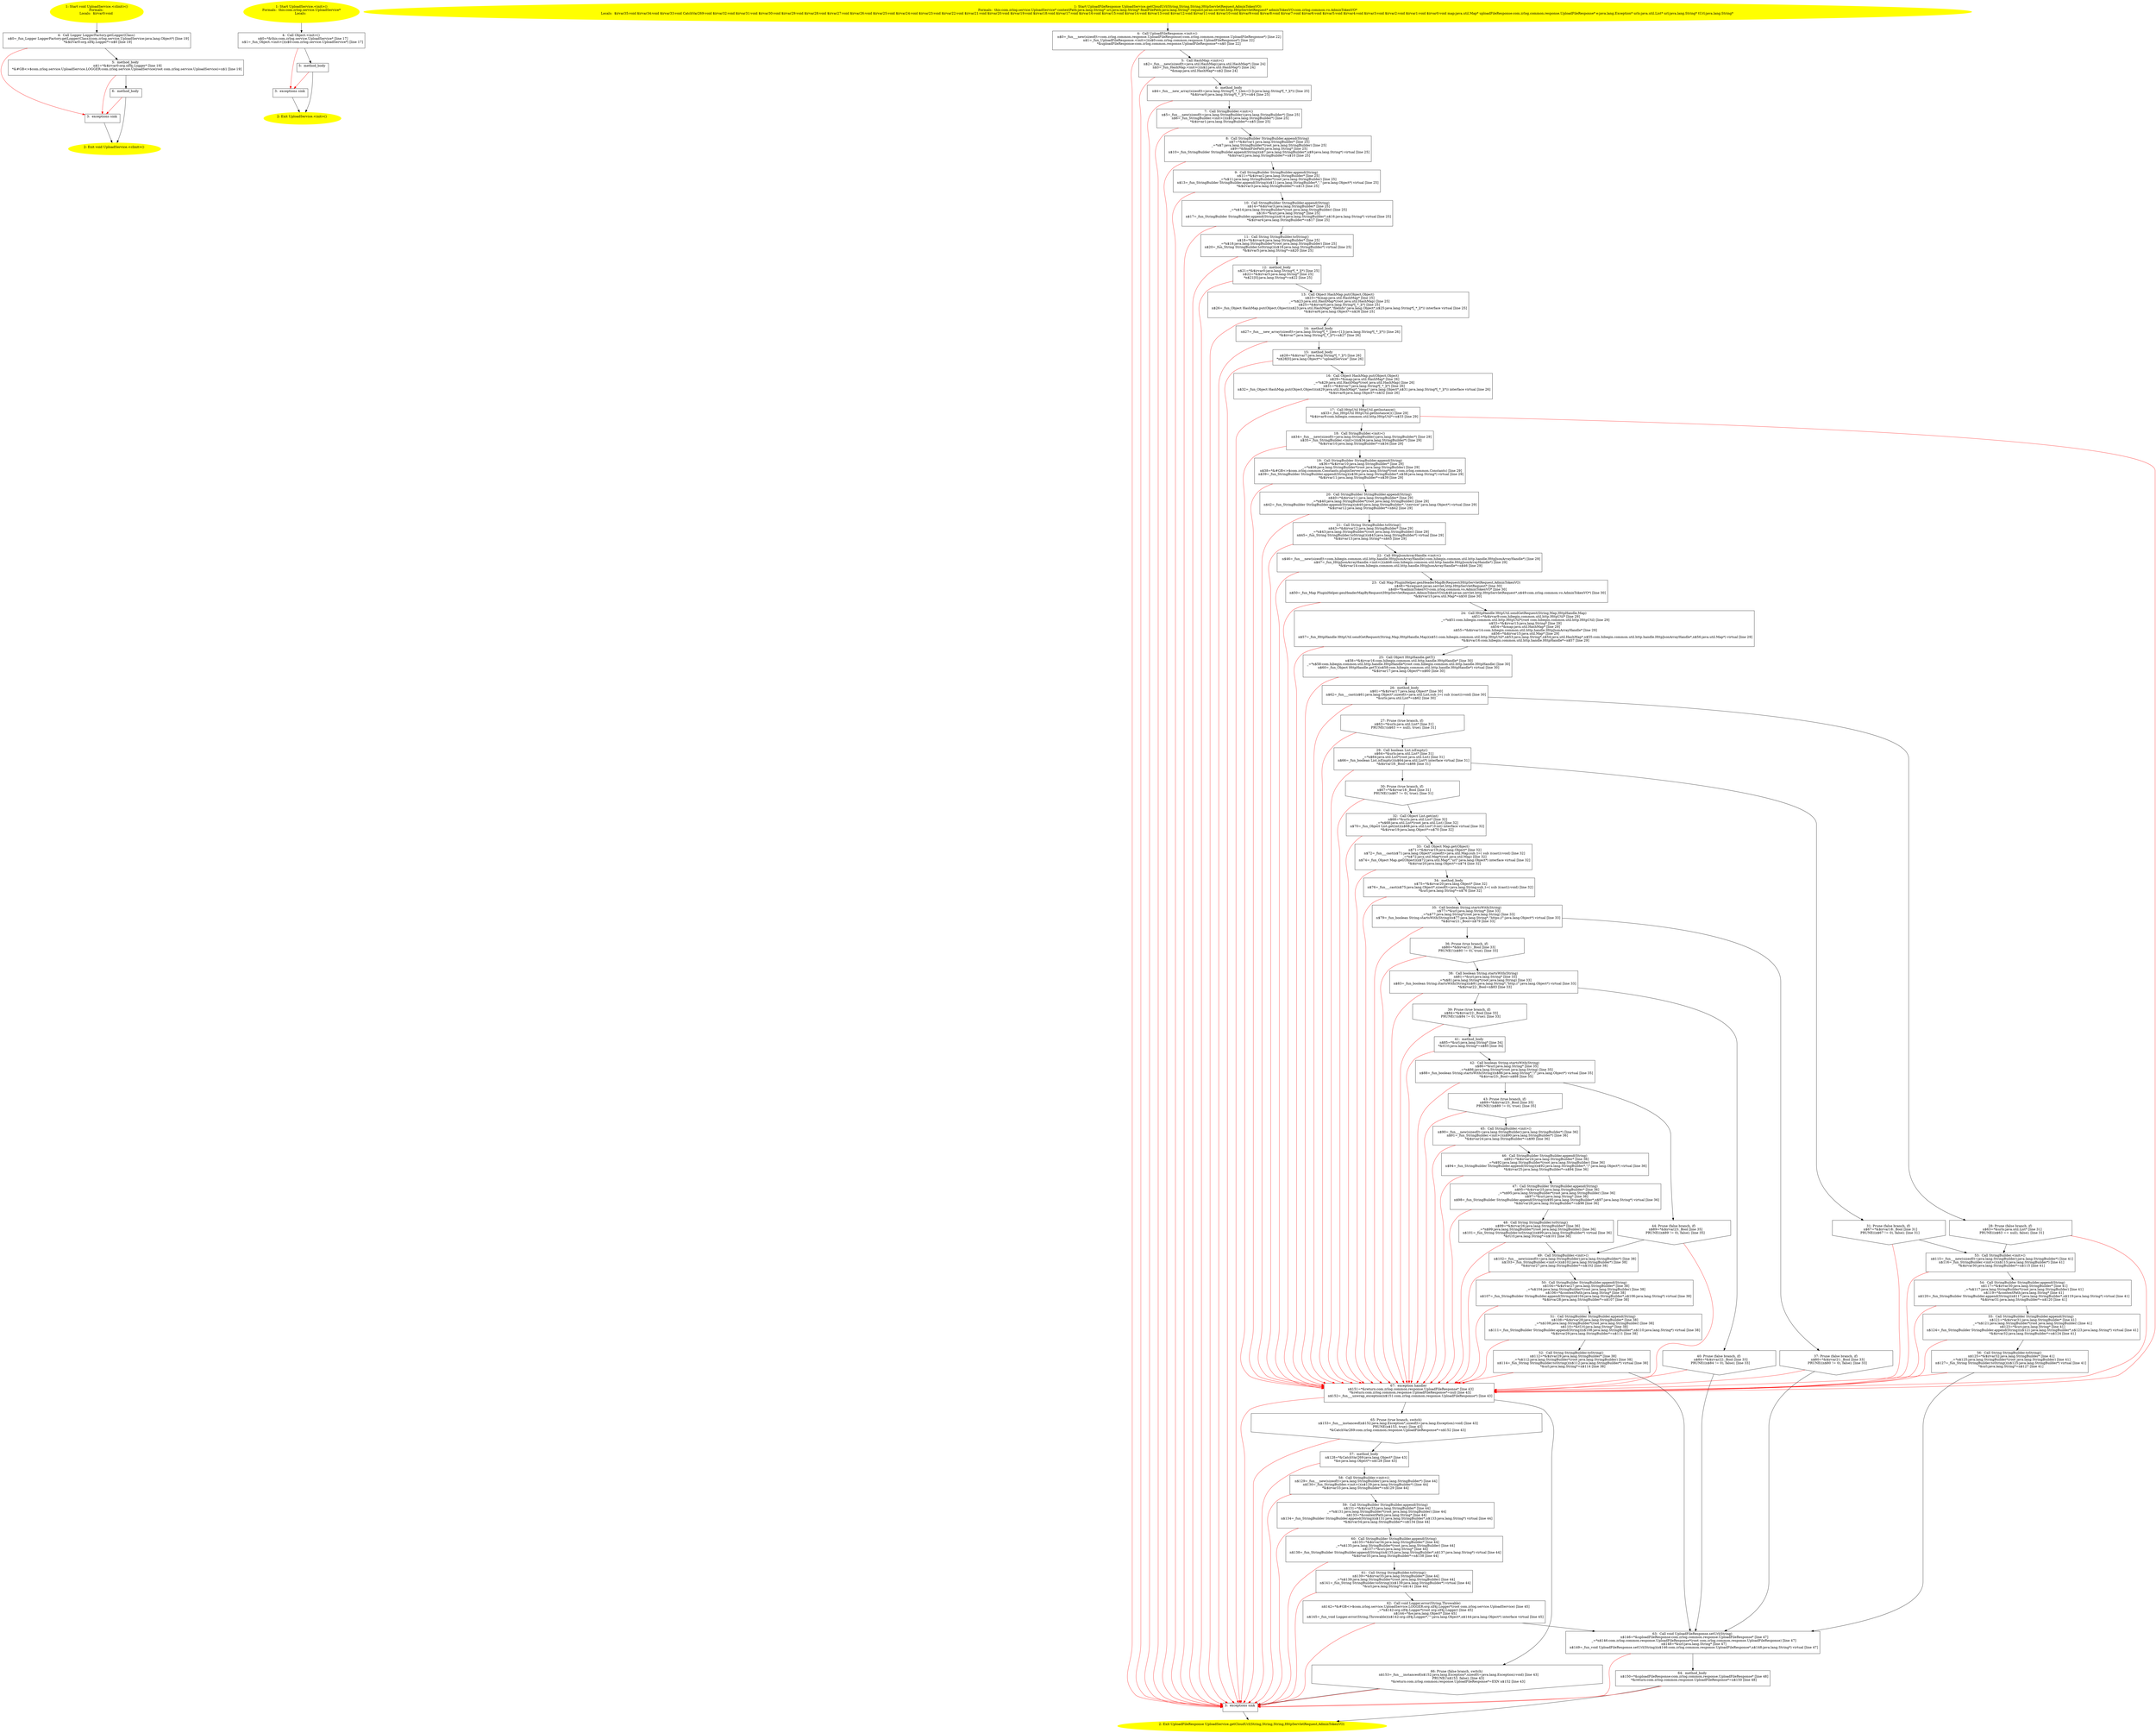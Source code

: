 /* @generated */
digraph cfg {
"com.zrlog.service.UploadService.<clinit>():void.8cd204fb00304fbb6d70881dab343992_1" [label="1: Start void UploadService.<clinit>()\nFormals: \nLocals:  $irvar0:void \n  " color=yellow style=filled]
	

	 "com.zrlog.service.UploadService.<clinit>():void.8cd204fb00304fbb6d70881dab343992_1" -> "com.zrlog.service.UploadService.<clinit>():void.8cd204fb00304fbb6d70881dab343992_4" ;
"com.zrlog.service.UploadService.<clinit>():void.8cd204fb00304fbb6d70881dab343992_2" [label="2: Exit void UploadService.<clinit>() \n  " color=yellow style=filled]
	

"com.zrlog.service.UploadService.<clinit>():void.8cd204fb00304fbb6d70881dab343992_3" [label="3:  exceptions sink \n  " shape="box"]
	

	 "com.zrlog.service.UploadService.<clinit>():void.8cd204fb00304fbb6d70881dab343992_3" -> "com.zrlog.service.UploadService.<clinit>():void.8cd204fb00304fbb6d70881dab343992_2" ;
"com.zrlog.service.UploadService.<clinit>():void.8cd204fb00304fbb6d70881dab343992_4" [label="4:  Call Logger LoggerFactory.getLogger(Class) \n   n$0=_fun_Logger LoggerFactory.getLogger(Class)(com.zrlog.service.UploadService:java.lang.Object*) [line 19]\n  *&$irvar0:org.slf4j.Logger*=n$0 [line 19]\n " shape="box"]
	

	 "com.zrlog.service.UploadService.<clinit>():void.8cd204fb00304fbb6d70881dab343992_4" -> "com.zrlog.service.UploadService.<clinit>():void.8cd204fb00304fbb6d70881dab343992_5" ;
	 "com.zrlog.service.UploadService.<clinit>():void.8cd204fb00304fbb6d70881dab343992_4" -> "com.zrlog.service.UploadService.<clinit>():void.8cd204fb00304fbb6d70881dab343992_3" [color="red" ];
"com.zrlog.service.UploadService.<clinit>():void.8cd204fb00304fbb6d70881dab343992_5" [label="5:  method_body \n   n$1=*&$irvar0:org.slf4j.Logger* [line 19]\n  *&#GB<>$com.zrlog.service.UploadService.LOGGER:com.zrlog.service.UploadService(root com.zrlog.service.UploadService)=n$1 [line 19]\n " shape="box"]
	

	 "com.zrlog.service.UploadService.<clinit>():void.8cd204fb00304fbb6d70881dab343992_5" -> "com.zrlog.service.UploadService.<clinit>():void.8cd204fb00304fbb6d70881dab343992_6" ;
	 "com.zrlog.service.UploadService.<clinit>():void.8cd204fb00304fbb6d70881dab343992_5" -> "com.zrlog.service.UploadService.<clinit>():void.8cd204fb00304fbb6d70881dab343992_3" [color="red" ];
"com.zrlog.service.UploadService.<clinit>():void.8cd204fb00304fbb6d70881dab343992_6" [label="6:  method_body \n  " shape="box"]
	

	 "com.zrlog.service.UploadService.<clinit>():void.8cd204fb00304fbb6d70881dab343992_6" -> "com.zrlog.service.UploadService.<clinit>():void.8cd204fb00304fbb6d70881dab343992_2" ;
	 "com.zrlog.service.UploadService.<clinit>():void.8cd204fb00304fbb6d70881dab343992_6" -> "com.zrlog.service.UploadService.<clinit>():void.8cd204fb00304fbb6d70881dab343992_3" [color="red" ];
"com.zrlog.service.UploadService.<init>().53c90a7c118267d4aeaffdc0e0c54f01_1" [label="1: Start UploadService.<init>()\nFormals:  this:com.zrlog.service.UploadService*\nLocals:  \n  " color=yellow style=filled]
	

	 "com.zrlog.service.UploadService.<init>().53c90a7c118267d4aeaffdc0e0c54f01_1" -> "com.zrlog.service.UploadService.<init>().53c90a7c118267d4aeaffdc0e0c54f01_4" ;
"com.zrlog.service.UploadService.<init>().53c90a7c118267d4aeaffdc0e0c54f01_2" [label="2: Exit UploadService.<init>() \n  " color=yellow style=filled]
	

"com.zrlog.service.UploadService.<init>().53c90a7c118267d4aeaffdc0e0c54f01_3" [label="3:  exceptions sink \n  " shape="box"]
	

	 "com.zrlog.service.UploadService.<init>().53c90a7c118267d4aeaffdc0e0c54f01_3" -> "com.zrlog.service.UploadService.<init>().53c90a7c118267d4aeaffdc0e0c54f01_2" ;
"com.zrlog.service.UploadService.<init>().53c90a7c118267d4aeaffdc0e0c54f01_4" [label="4:  Call Object.<init>() \n   n$0=*&this:com.zrlog.service.UploadService* [line 17]\n  n$1=_fun_Object.<init>()(n$0:com.zrlog.service.UploadService*) [line 17]\n " shape="box"]
	

	 "com.zrlog.service.UploadService.<init>().53c90a7c118267d4aeaffdc0e0c54f01_4" -> "com.zrlog.service.UploadService.<init>().53c90a7c118267d4aeaffdc0e0c54f01_5" ;
	 "com.zrlog.service.UploadService.<init>().53c90a7c118267d4aeaffdc0e0c54f01_4" -> "com.zrlog.service.UploadService.<init>().53c90a7c118267d4aeaffdc0e0c54f01_3" [color="red" ];
"com.zrlog.service.UploadService.<init>().53c90a7c118267d4aeaffdc0e0c54f01_5" [label="5:  method_body \n  " shape="box"]
	

	 "com.zrlog.service.UploadService.<init>().53c90a7c118267d4aeaffdc0e0c54f01_5" -> "com.zrlog.service.UploadService.<init>().53c90a7c118267d4aeaffdc0e0c54f01_2" ;
	 "com.zrlog.service.UploadService.<init>().53c90a7c118267d4aeaffdc0e0c54f01_5" -> "com.zrlog.service.UploadService.<init>().53c90a7c118267d4aeaffdc0e0c54f01_3" [color="red" ];
"com.zrlog.service.UploadService.getCloudUrl(java.lang.String,java.lang.String,java.lang.String,javax.47d07ce4542c1e3173006f1e9a68bae8_1" [label="1: Start UploadFileResponse UploadService.getCloudUrl(String,String,String,HttpServletRequest,AdminTokenVO)\nFormals:  this:com.zrlog.service.UploadService* contextPath:java.lang.String* uri:java.lang.String* finalFilePath:java.lang.String* request:javax.servlet.http.HttpServletRequest* adminTokenVO:com.zrlog.common.vo.AdminTokenVO*\nLocals:  $irvar35:void $irvar34:void $irvar33:void CatchVar269:void $irvar32:void $irvar31:void $irvar30:void $irvar29:void $irvar28:void $irvar27:void $irvar26:void $irvar25:void $irvar24:void $irvar23:void $irvar22:void $irvar21:void $irvar20:void $irvar19:void $irvar18:void $irvar17:void $irvar16:void $irvar15:void $irvar14:void $irvar13:void $irvar12:void $irvar11:void $irvar10:void $irvar9:void $irvar8:void $irvar7:void $irvar6:void $irvar5:void $irvar4:void $irvar3:void $irvar2:void $irvar1:void $irvar0:void map:java.util.Map* uploadFileResponse:com.zrlog.common.response.UploadFileResponse* e:java.lang.Exception* urls:java.util.List* url:java.lang.String* tUrl:java.lang.String* \n  " color=yellow style=filled]
	

	 "com.zrlog.service.UploadService.getCloudUrl(java.lang.String,java.lang.String,java.lang.String,javax.47d07ce4542c1e3173006f1e9a68bae8_1" -> "com.zrlog.service.UploadService.getCloudUrl(java.lang.String,java.lang.String,java.lang.String,javax.47d07ce4542c1e3173006f1e9a68bae8_4" ;
"com.zrlog.service.UploadService.getCloudUrl(java.lang.String,java.lang.String,java.lang.String,javax.47d07ce4542c1e3173006f1e9a68bae8_2" [label="2: Exit UploadFileResponse UploadService.getCloudUrl(String,String,String,HttpServletRequest,AdminTokenVO) \n  " color=yellow style=filled]
	

"com.zrlog.service.UploadService.getCloudUrl(java.lang.String,java.lang.String,java.lang.String,javax.47d07ce4542c1e3173006f1e9a68bae8_3" [label="3:  exceptions sink \n  " shape="box"]
	

	 "com.zrlog.service.UploadService.getCloudUrl(java.lang.String,java.lang.String,java.lang.String,javax.47d07ce4542c1e3173006f1e9a68bae8_3" -> "com.zrlog.service.UploadService.getCloudUrl(java.lang.String,java.lang.String,java.lang.String,javax.47d07ce4542c1e3173006f1e9a68bae8_2" ;
"com.zrlog.service.UploadService.getCloudUrl(java.lang.String,java.lang.String,java.lang.String,javax.47d07ce4542c1e3173006f1e9a68bae8_4" [label="4:  Call UploadFileResponse.<init>() \n   n$0=_fun___new(sizeof(t=com.zrlog.common.response.UploadFileResponse):com.zrlog.common.response.UploadFileResponse*) [line 22]\n  n$1=_fun_UploadFileResponse.<init>()(n$0:com.zrlog.common.response.UploadFileResponse*) [line 22]\n  *&uploadFileResponse:com.zrlog.common.response.UploadFileResponse*=n$0 [line 22]\n " shape="box"]
	

	 "com.zrlog.service.UploadService.getCloudUrl(java.lang.String,java.lang.String,java.lang.String,javax.47d07ce4542c1e3173006f1e9a68bae8_4" -> "com.zrlog.service.UploadService.getCloudUrl(java.lang.String,java.lang.String,java.lang.String,javax.47d07ce4542c1e3173006f1e9a68bae8_5" ;
	 "com.zrlog.service.UploadService.getCloudUrl(java.lang.String,java.lang.String,java.lang.String,javax.47d07ce4542c1e3173006f1e9a68bae8_4" -> "com.zrlog.service.UploadService.getCloudUrl(java.lang.String,java.lang.String,java.lang.String,javax.47d07ce4542c1e3173006f1e9a68bae8_3" [color="red" ];
"com.zrlog.service.UploadService.getCloudUrl(java.lang.String,java.lang.String,java.lang.String,javax.47d07ce4542c1e3173006f1e9a68bae8_5" [label="5:  Call HashMap.<init>() \n   n$2=_fun___new(sizeof(t=java.util.HashMap):java.util.HashMap*) [line 24]\n  n$3=_fun_HashMap.<init>()(n$2:java.util.HashMap*) [line 24]\n  *&map:java.util.HashMap*=n$2 [line 24]\n " shape="box"]
	

	 "com.zrlog.service.UploadService.getCloudUrl(java.lang.String,java.lang.String,java.lang.String,javax.47d07ce4542c1e3173006f1e9a68bae8_5" -> "com.zrlog.service.UploadService.getCloudUrl(java.lang.String,java.lang.String,java.lang.String,javax.47d07ce4542c1e3173006f1e9a68bae8_6" ;
	 "com.zrlog.service.UploadService.getCloudUrl(java.lang.String,java.lang.String,java.lang.String,javax.47d07ce4542c1e3173006f1e9a68bae8_5" -> "com.zrlog.service.UploadService.getCloudUrl(java.lang.String,java.lang.String,java.lang.String,javax.47d07ce4542c1e3173006f1e9a68bae8_3" [color="red" ];
"com.zrlog.service.UploadService.getCloudUrl(java.lang.String,java.lang.String,java.lang.String,javax.47d07ce4542c1e3173006f1e9a68bae8_6" [label="6:  method_body \n   n$4=_fun___new_array(sizeof(t=java.lang.String*[_*_];len=[1]):java.lang.String*[_*_](*)) [line 25]\n  *&$irvar0:java.lang.String*[_*_](*)=n$4 [line 25]\n " shape="box"]
	

	 "com.zrlog.service.UploadService.getCloudUrl(java.lang.String,java.lang.String,java.lang.String,javax.47d07ce4542c1e3173006f1e9a68bae8_6" -> "com.zrlog.service.UploadService.getCloudUrl(java.lang.String,java.lang.String,java.lang.String,javax.47d07ce4542c1e3173006f1e9a68bae8_7" ;
	 "com.zrlog.service.UploadService.getCloudUrl(java.lang.String,java.lang.String,java.lang.String,javax.47d07ce4542c1e3173006f1e9a68bae8_6" -> "com.zrlog.service.UploadService.getCloudUrl(java.lang.String,java.lang.String,java.lang.String,javax.47d07ce4542c1e3173006f1e9a68bae8_3" [color="red" ];
"com.zrlog.service.UploadService.getCloudUrl(java.lang.String,java.lang.String,java.lang.String,javax.47d07ce4542c1e3173006f1e9a68bae8_7" [label="7:  Call StringBuilder.<init>() \n   n$5=_fun___new(sizeof(t=java.lang.StringBuilder):java.lang.StringBuilder*) [line 25]\n  n$6=_fun_StringBuilder.<init>()(n$5:java.lang.StringBuilder*) [line 25]\n  *&$irvar1:java.lang.StringBuilder*=n$5 [line 25]\n " shape="box"]
	

	 "com.zrlog.service.UploadService.getCloudUrl(java.lang.String,java.lang.String,java.lang.String,javax.47d07ce4542c1e3173006f1e9a68bae8_7" -> "com.zrlog.service.UploadService.getCloudUrl(java.lang.String,java.lang.String,java.lang.String,javax.47d07ce4542c1e3173006f1e9a68bae8_8" ;
	 "com.zrlog.service.UploadService.getCloudUrl(java.lang.String,java.lang.String,java.lang.String,javax.47d07ce4542c1e3173006f1e9a68bae8_7" -> "com.zrlog.service.UploadService.getCloudUrl(java.lang.String,java.lang.String,java.lang.String,javax.47d07ce4542c1e3173006f1e9a68bae8_3" [color="red" ];
"com.zrlog.service.UploadService.getCloudUrl(java.lang.String,java.lang.String,java.lang.String,javax.47d07ce4542c1e3173006f1e9a68bae8_8" [label="8:  Call StringBuilder StringBuilder.append(String) \n   n$7=*&$irvar1:java.lang.StringBuilder* [line 25]\n  _=*n$7:java.lang.StringBuilder*(root java.lang.StringBuilder) [line 25]\n  n$9=*&finalFilePath:java.lang.String* [line 25]\n  n$10=_fun_StringBuilder StringBuilder.append(String)(n$7:java.lang.StringBuilder*,n$9:java.lang.String*) virtual [line 25]\n  *&$irvar2:java.lang.StringBuilder*=n$10 [line 25]\n " shape="box"]
	

	 "com.zrlog.service.UploadService.getCloudUrl(java.lang.String,java.lang.String,java.lang.String,javax.47d07ce4542c1e3173006f1e9a68bae8_8" -> "com.zrlog.service.UploadService.getCloudUrl(java.lang.String,java.lang.String,java.lang.String,javax.47d07ce4542c1e3173006f1e9a68bae8_9" ;
	 "com.zrlog.service.UploadService.getCloudUrl(java.lang.String,java.lang.String,java.lang.String,javax.47d07ce4542c1e3173006f1e9a68bae8_8" -> "com.zrlog.service.UploadService.getCloudUrl(java.lang.String,java.lang.String,java.lang.String,javax.47d07ce4542c1e3173006f1e9a68bae8_3" [color="red" ];
"com.zrlog.service.UploadService.getCloudUrl(java.lang.String,java.lang.String,java.lang.String,javax.47d07ce4542c1e3173006f1e9a68bae8_9" [label="9:  Call StringBuilder StringBuilder.append(String) \n   n$11=*&$irvar2:java.lang.StringBuilder* [line 25]\n  _=*n$11:java.lang.StringBuilder*(root java.lang.StringBuilder) [line 25]\n  n$13=_fun_StringBuilder StringBuilder.append(String)(n$11:java.lang.StringBuilder*,\",\":java.lang.Object*) virtual [line 25]\n  *&$irvar3:java.lang.StringBuilder*=n$13 [line 25]\n " shape="box"]
	

	 "com.zrlog.service.UploadService.getCloudUrl(java.lang.String,java.lang.String,java.lang.String,javax.47d07ce4542c1e3173006f1e9a68bae8_9" -> "com.zrlog.service.UploadService.getCloudUrl(java.lang.String,java.lang.String,java.lang.String,javax.47d07ce4542c1e3173006f1e9a68bae8_10" ;
	 "com.zrlog.service.UploadService.getCloudUrl(java.lang.String,java.lang.String,java.lang.String,javax.47d07ce4542c1e3173006f1e9a68bae8_9" -> "com.zrlog.service.UploadService.getCloudUrl(java.lang.String,java.lang.String,java.lang.String,javax.47d07ce4542c1e3173006f1e9a68bae8_3" [color="red" ];
"com.zrlog.service.UploadService.getCloudUrl(java.lang.String,java.lang.String,java.lang.String,javax.47d07ce4542c1e3173006f1e9a68bae8_10" [label="10:  Call StringBuilder StringBuilder.append(String) \n   n$14=*&$irvar3:java.lang.StringBuilder* [line 25]\n  _=*n$14:java.lang.StringBuilder*(root java.lang.StringBuilder) [line 25]\n  n$16=*&uri:java.lang.String* [line 25]\n  n$17=_fun_StringBuilder StringBuilder.append(String)(n$14:java.lang.StringBuilder*,n$16:java.lang.String*) virtual [line 25]\n  *&$irvar4:java.lang.StringBuilder*=n$17 [line 25]\n " shape="box"]
	

	 "com.zrlog.service.UploadService.getCloudUrl(java.lang.String,java.lang.String,java.lang.String,javax.47d07ce4542c1e3173006f1e9a68bae8_10" -> "com.zrlog.service.UploadService.getCloudUrl(java.lang.String,java.lang.String,java.lang.String,javax.47d07ce4542c1e3173006f1e9a68bae8_11" ;
	 "com.zrlog.service.UploadService.getCloudUrl(java.lang.String,java.lang.String,java.lang.String,javax.47d07ce4542c1e3173006f1e9a68bae8_10" -> "com.zrlog.service.UploadService.getCloudUrl(java.lang.String,java.lang.String,java.lang.String,javax.47d07ce4542c1e3173006f1e9a68bae8_3" [color="red" ];
"com.zrlog.service.UploadService.getCloudUrl(java.lang.String,java.lang.String,java.lang.String,javax.47d07ce4542c1e3173006f1e9a68bae8_11" [label="11:  Call String StringBuilder.toString() \n   n$18=*&$irvar4:java.lang.StringBuilder* [line 25]\n  _=*n$18:java.lang.StringBuilder*(root java.lang.StringBuilder) [line 25]\n  n$20=_fun_String StringBuilder.toString()(n$18:java.lang.StringBuilder*) virtual [line 25]\n  *&$irvar5:java.lang.String*=n$20 [line 25]\n " shape="box"]
	

	 "com.zrlog.service.UploadService.getCloudUrl(java.lang.String,java.lang.String,java.lang.String,javax.47d07ce4542c1e3173006f1e9a68bae8_11" -> "com.zrlog.service.UploadService.getCloudUrl(java.lang.String,java.lang.String,java.lang.String,javax.47d07ce4542c1e3173006f1e9a68bae8_12" ;
	 "com.zrlog.service.UploadService.getCloudUrl(java.lang.String,java.lang.String,java.lang.String,javax.47d07ce4542c1e3173006f1e9a68bae8_11" -> "com.zrlog.service.UploadService.getCloudUrl(java.lang.String,java.lang.String,java.lang.String,javax.47d07ce4542c1e3173006f1e9a68bae8_3" [color="red" ];
"com.zrlog.service.UploadService.getCloudUrl(java.lang.String,java.lang.String,java.lang.String,javax.47d07ce4542c1e3173006f1e9a68bae8_12" [label="12:  method_body \n   n$21=*&$irvar0:java.lang.String*[_*_](*) [line 25]\n  n$22=*&$irvar5:java.lang.String* [line 25]\n  *n$21[0]:java.lang.String*=n$22 [line 25]\n " shape="box"]
	

	 "com.zrlog.service.UploadService.getCloudUrl(java.lang.String,java.lang.String,java.lang.String,javax.47d07ce4542c1e3173006f1e9a68bae8_12" -> "com.zrlog.service.UploadService.getCloudUrl(java.lang.String,java.lang.String,java.lang.String,javax.47d07ce4542c1e3173006f1e9a68bae8_13" ;
	 "com.zrlog.service.UploadService.getCloudUrl(java.lang.String,java.lang.String,java.lang.String,javax.47d07ce4542c1e3173006f1e9a68bae8_12" -> "com.zrlog.service.UploadService.getCloudUrl(java.lang.String,java.lang.String,java.lang.String,javax.47d07ce4542c1e3173006f1e9a68bae8_3" [color="red" ];
"com.zrlog.service.UploadService.getCloudUrl(java.lang.String,java.lang.String,java.lang.String,javax.47d07ce4542c1e3173006f1e9a68bae8_13" [label="13:  Call Object HashMap.put(Object,Object) \n   n$23=*&map:java.util.HashMap* [line 25]\n  _=*n$23:java.util.HashMap*(root java.util.HashMap) [line 25]\n  n$25=*&$irvar0:java.lang.String*[_*_](*) [line 25]\n  n$26=_fun_Object HashMap.put(Object,Object)(n$23:java.util.HashMap*,\"fileInfo\":java.lang.Object*,n$25:java.lang.String*[_*_](*)) interface virtual [line 25]\n  *&$irvar6:java.lang.Object*=n$26 [line 25]\n " shape="box"]
	

	 "com.zrlog.service.UploadService.getCloudUrl(java.lang.String,java.lang.String,java.lang.String,javax.47d07ce4542c1e3173006f1e9a68bae8_13" -> "com.zrlog.service.UploadService.getCloudUrl(java.lang.String,java.lang.String,java.lang.String,javax.47d07ce4542c1e3173006f1e9a68bae8_14" ;
	 "com.zrlog.service.UploadService.getCloudUrl(java.lang.String,java.lang.String,java.lang.String,javax.47d07ce4542c1e3173006f1e9a68bae8_13" -> "com.zrlog.service.UploadService.getCloudUrl(java.lang.String,java.lang.String,java.lang.String,javax.47d07ce4542c1e3173006f1e9a68bae8_3" [color="red" ];
"com.zrlog.service.UploadService.getCloudUrl(java.lang.String,java.lang.String,java.lang.String,javax.47d07ce4542c1e3173006f1e9a68bae8_14" [label="14:  method_body \n   n$27=_fun___new_array(sizeof(t=java.lang.String*[_*_];len=[1]):java.lang.String*[_*_](*)) [line 26]\n  *&$irvar7:java.lang.String*[_*_](*)=n$27 [line 26]\n " shape="box"]
	

	 "com.zrlog.service.UploadService.getCloudUrl(java.lang.String,java.lang.String,java.lang.String,javax.47d07ce4542c1e3173006f1e9a68bae8_14" -> "com.zrlog.service.UploadService.getCloudUrl(java.lang.String,java.lang.String,java.lang.String,javax.47d07ce4542c1e3173006f1e9a68bae8_15" ;
	 "com.zrlog.service.UploadService.getCloudUrl(java.lang.String,java.lang.String,java.lang.String,javax.47d07ce4542c1e3173006f1e9a68bae8_14" -> "com.zrlog.service.UploadService.getCloudUrl(java.lang.String,java.lang.String,java.lang.String,javax.47d07ce4542c1e3173006f1e9a68bae8_3" [color="red" ];
"com.zrlog.service.UploadService.getCloudUrl(java.lang.String,java.lang.String,java.lang.String,javax.47d07ce4542c1e3173006f1e9a68bae8_15" [label="15:  method_body \n   n$28=*&$irvar7:java.lang.String*[_*_](*) [line 26]\n  *n$28[0]:java.lang.Object*=\"uploadService\" [line 26]\n " shape="box"]
	

	 "com.zrlog.service.UploadService.getCloudUrl(java.lang.String,java.lang.String,java.lang.String,javax.47d07ce4542c1e3173006f1e9a68bae8_15" -> "com.zrlog.service.UploadService.getCloudUrl(java.lang.String,java.lang.String,java.lang.String,javax.47d07ce4542c1e3173006f1e9a68bae8_16" ;
	 "com.zrlog.service.UploadService.getCloudUrl(java.lang.String,java.lang.String,java.lang.String,javax.47d07ce4542c1e3173006f1e9a68bae8_15" -> "com.zrlog.service.UploadService.getCloudUrl(java.lang.String,java.lang.String,java.lang.String,javax.47d07ce4542c1e3173006f1e9a68bae8_3" [color="red" ];
"com.zrlog.service.UploadService.getCloudUrl(java.lang.String,java.lang.String,java.lang.String,javax.47d07ce4542c1e3173006f1e9a68bae8_16" [label="16:  Call Object HashMap.put(Object,Object) \n   n$29=*&map:java.util.HashMap* [line 26]\n  _=*n$29:java.util.HashMap*(root java.util.HashMap) [line 26]\n  n$31=*&$irvar7:java.lang.String*[_*_](*) [line 26]\n  n$32=_fun_Object HashMap.put(Object,Object)(n$29:java.util.HashMap*,\"name\":java.lang.Object*,n$31:java.lang.String*[_*_](*)) interface virtual [line 26]\n  *&$irvar8:java.lang.Object*=n$32 [line 26]\n " shape="box"]
	

	 "com.zrlog.service.UploadService.getCloudUrl(java.lang.String,java.lang.String,java.lang.String,javax.47d07ce4542c1e3173006f1e9a68bae8_16" -> "com.zrlog.service.UploadService.getCloudUrl(java.lang.String,java.lang.String,java.lang.String,javax.47d07ce4542c1e3173006f1e9a68bae8_17" ;
	 "com.zrlog.service.UploadService.getCloudUrl(java.lang.String,java.lang.String,java.lang.String,javax.47d07ce4542c1e3173006f1e9a68bae8_16" -> "com.zrlog.service.UploadService.getCloudUrl(java.lang.String,java.lang.String,java.lang.String,javax.47d07ce4542c1e3173006f1e9a68bae8_3" [color="red" ];
"com.zrlog.service.UploadService.getCloudUrl(java.lang.String,java.lang.String,java.lang.String,javax.47d07ce4542c1e3173006f1e9a68bae8_17" [label="17:  Call HttpUtil HttpUtil.getInstance() \n   n$33=_fun_HttpUtil HttpUtil.getInstance()() [line 29]\n  *&$irvar9:com.hibegin.common.util.http.HttpUtil*=n$33 [line 29]\n " shape="box"]
	

	 "com.zrlog.service.UploadService.getCloudUrl(java.lang.String,java.lang.String,java.lang.String,javax.47d07ce4542c1e3173006f1e9a68bae8_17" -> "com.zrlog.service.UploadService.getCloudUrl(java.lang.String,java.lang.String,java.lang.String,javax.47d07ce4542c1e3173006f1e9a68bae8_18" ;
	 "com.zrlog.service.UploadService.getCloudUrl(java.lang.String,java.lang.String,java.lang.String,javax.47d07ce4542c1e3173006f1e9a68bae8_17" -> "com.zrlog.service.UploadService.getCloudUrl(java.lang.String,java.lang.String,java.lang.String,javax.47d07ce4542c1e3173006f1e9a68bae8_67" [color="red" ];
"com.zrlog.service.UploadService.getCloudUrl(java.lang.String,java.lang.String,java.lang.String,javax.47d07ce4542c1e3173006f1e9a68bae8_18" [label="18:  Call StringBuilder.<init>() \n   n$34=_fun___new(sizeof(t=java.lang.StringBuilder):java.lang.StringBuilder*) [line 29]\n  n$35=_fun_StringBuilder.<init>()(n$34:java.lang.StringBuilder*) [line 29]\n  *&$irvar10:java.lang.StringBuilder*=n$34 [line 29]\n " shape="box"]
	

	 "com.zrlog.service.UploadService.getCloudUrl(java.lang.String,java.lang.String,java.lang.String,javax.47d07ce4542c1e3173006f1e9a68bae8_18" -> "com.zrlog.service.UploadService.getCloudUrl(java.lang.String,java.lang.String,java.lang.String,javax.47d07ce4542c1e3173006f1e9a68bae8_19" ;
	 "com.zrlog.service.UploadService.getCloudUrl(java.lang.String,java.lang.String,java.lang.String,javax.47d07ce4542c1e3173006f1e9a68bae8_18" -> "com.zrlog.service.UploadService.getCloudUrl(java.lang.String,java.lang.String,java.lang.String,javax.47d07ce4542c1e3173006f1e9a68bae8_67" [color="red" ];
"com.zrlog.service.UploadService.getCloudUrl(java.lang.String,java.lang.String,java.lang.String,javax.47d07ce4542c1e3173006f1e9a68bae8_19" [label="19:  Call StringBuilder StringBuilder.append(String) \n   n$36=*&$irvar10:java.lang.StringBuilder* [line 29]\n  _=*n$36:java.lang.StringBuilder*(root java.lang.StringBuilder) [line 29]\n  n$38=*&#GB<>$com.zrlog.common.Constants.pluginServer:java.lang.String*(root com.zrlog.common.Constants) [line 29]\n  n$39=_fun_StringBuilder StringBuilder.append(String)(n$36:java.lang.StringBuilder*,n$38:java.lang.String*) virtual [line 29]\n  *&$irvar11:java.lang.StringBuilder*=n$39 [line 29]\n " shape="box"]
	

	 "com.zrlog.service.UploadService.getCloudUrl(java.lang.String,java.lang.String,java.lang.String,javax.47d07ce4542c1e3173006f1e9a68bae8_19" -> "com.zrlog.service.UploadService.getCloudUrl(java.lang.String,java.lang.String,java.lang.String,javax.47d07ce4542c1e3173006f1e9a68bae8_20" ;
	 "com.zrlog.service.UploadService.getCloudUrl(java.lang.String,java.lang.String,java.lang.String,javax.47d07ce4542c1e3173006f1e9a68bae8_19" -> "com.zrlog.service.UploadService.getCloudUrl(java.lang.String,java.lang.String,java.lang.String,javax.47d07ce4542c1e3173006f1e9a68bae8_67" [color="red" ];
"com.zrlog.service.UploadService.getCloudUrl(java.lang.String,java.lang.String,java.lang.String,javax.47d07ce4542c1e3173006f1e9a68bae8_20" [label="20:  Call StringBuilder StringBuilder.append(String) \n   n$40=*&$irvar11:java.lang.StringBuilder* [line 29]\n  _=*n$40:java.lang.StringBuilder*(root java.lang.StringBuilder) [line 29]\n  n$42=_fun_StringBuilder StringBuilder.append(String)(n$40:java.lang.StringBuilder*,\"/service\":java.lang.Object*) virtual [line 29]\n  *&$irvar12:java.lang.StringBuilder*=n$42 [line 29]\n " shape="box"]
	

	 "com.zrlog.service.UploadService.getCloudUrl(java.lang.String,java.lang.String,java.lang.String,javax.47d07ce4542c1e3173006f1e9a68bae8_20" -> "com.zrlog.service.UploadService.getCloudUrl(java.lang.String,java.lang.String,java.lang.String,javax.47d07ce4542c1e3173006f1e9a68bae8_21" ;
	 "com.zrlog.service.UploadService.getCloudUrl(java.lang.String,java.lang.String,java.lang.String,javax.47d07ce4542c1e3173006f1e9a68bae8_20" -> "com.zrlog.service.UploadService.getCloudUrl(java.lang.String,java.lang.String,java.lang.String,javax.47d07ce4542c1e3173006f1e9a68bae8_67" [color="red" ];
"com.zrlog.service.UploadService.getCloudUrl(java.lang.String,java.lang.String,java.lang.String,javax.47d07ce4542c1e3173006f1e9a68bae8_21" [label="21:  Call String StringBuilder.toString() \n   n$43=*&$irvar12:java.lang.StringBuilder* [line 29]\n  _=*n$43:java.lang.StringBuilder*(root java.lang.StringBuilder) [line 29]\n  n$45=_fun_String StringBuilder.toString()(n$43:java.lang.StringBuilder*) virtual [line 29]\n  *&$irvar13:java.lang.String*=n$45 [line 29]\n " shape="box"]
	

	 "com.zrlog.service.UploadService.getCloudUrl(java.lang.String,java.lang.String,java.lang.String,javax.47d07ce4542c1e3173006f1e9a68bae8_21" -> "com.zrlog.service.UploadService.getCloudUrl(java.lang.String,java.lang.String,java.lang.String,javax.47d07ce4542c1e3173006f1e9a68bae8_22" ;
	 "com.zrlog.service.UploadService.getCloudUrl(java.lang.String,java.lang.String,java.lang.String,javax.47d07ce4542c1e3173006f1e9a68bae8_21" -> "com.zrlog.service.UploadService.getCloudUrl(java.lang.String,java.lang.String,java.lang.String,javax.47d07ce4542c1e3173006f1e9a68bae8_67" [color="red" ];
"com.zrlog.service.UploadService.getCloudUrl(java.lang.String,java.lang.String,java.lang.String,javax.47d07ce4542c1e3173006f1e9a68bae8_22" [label="22:  Call HttpJsonArrayHandle.<init>() \n   n$46=_fun___new(sizeof(t=com.hibegin.common.util.http.handle.HttpJsonArrayHandle):com.hibegin.common.util.http.handle.HttpJsonArrayHandle*) [line 29]\n  n$47=_fun_HttpJsonArrayHandle.<init>()(n$46:com.hibegin.common.util.http.handle.HttpJsonArrayHandle*) [line 29]\n  *&$irvar14:com.hibegin.common.util.http.handle.HttpJsonArrayHandle*=n$46 [line 29]\n " shape="box"]
	

	 "com.zrlog.service.UploadService.getCloudUrl(java.lang.String,java.lang.String,java.lang.String,javax.47d07ce4542c1e3173006f1e9a68bae8_22" -> "com.zrlog.service.UploadService.getCloudUrl(java.lang.String,java.lang.String,java.lang.String,javax.47d07ce4542c1e3173006f1e9a68bae8_23" ;
	 "com.zrlog.service.UploadService.getCloudUrl(java.lang.String,java.lang.String,java.lang.String,javax.47d07ce4542c1e3173006f1e9a68bae8_22" -> "com.zrlog.service.UploadService.getCloudUrl(java.lang.String,java.lang.String,java.lang.String,javax.47d07ce4542c1e3173006f1e9a68bae8_67" [color="red" ];
"com.zrlog.service.UploadService.getCloudUrl(java.lang.String,java.lang.String,java.lang.String,javax.47d07ce4542c1e3173006f1e9a68bae8_23" [label="23:  Call Map PluginHelper.genHeaderMapByRequest(HttpServletRequest,AdminTokenVO) \n   n$48=*&request:javax.servlet.http.HttpServletRequest* [line 30]\n  n$49=*&adminTokenVO:com.zrlog.common.vo.AdminTokenVO* [line 30]\n  n$50=_fun_Map PluginHelper.genHeaderMapByRequest(HttpServletRequest,AdminTokenVO)(n$48:javax.servlet.http.HttpServletRequest*,n$49:com.zrlog.common.vo.AdminTokenVO*) [line 30]\n  *&$irvar15:java.util.Map*=n$50 [line 30]\n " shape="box"]
	

	 "com.zrlog.service.UploadService.getCloudUrl(java.lang.String,java.lang.String,java.lang.String,javax.47d07ce4542c1e3173006f1e9a68bae8_23" -> "com.zrlog.service.UploadService.getCloudUrl(java.lang.String,java.lang.String,java.lang.String,javax.47d07ce4542c1e3173006f1e9a68bae8_24" ;
	 "com.zrlog.service.UploadService.getCloudUrl(java.lang.String,java.lang.String,java.lang.String,javax.47d07ce4542c1e3173006f1e9a68bae8_23" -> "com.zrlog.service.UploadService.getCloudUrl(java.lang.String,java.lang.String,java.lang.String,javax.47d07ce4542c1e3173006f1e9a68bae8_67" [color="red" ];
"com.zrlog.service.UploadService.getCloudUrl(java.lang.String,java.lang.String,java.lang.String,javax.47d07ce4542c1e3173006f1e9a68bae8_24" [label="24:  Call HttpHandle HttpUtil.sendGetRequest(String,Map,HttpHandle,Map) \n   n$51=*&$irvar9:com.hibegin.common.util.http.HttpUtil* [line 29]\n  _=*n$51:com.hibegin.common.util.http.HttpUtil*(root com.hibegin.common.util.http.HttpUtil) [line 29]\n  n$53=*&$irvar13:java.lang.String* [line 29]\n  n$54=*&map:java.util.HashMap* [line 29]\n  n$55=*&$irvar14:com.hibegin.common.util.http.handle.HttpJsonArrayHandle* [line 29]\n  n$56=*&$irvar15:java.util.Map* [line 29]\n  n$57=_fun_HttpHandle HttpUtil.sendGetRequest(String,Map,HttpHandle,Map)(n$51:com.hibegin.common.util.http.HttpUtil*,n$53:java.lang.String*,n$54:java.util.HashMap*,n$55:com.hibegin.common.util.http.handle.HttpJsonArrayHandle*,n$56:java.util.Map*) virtual [line 29]\n  *&$irvar16:com.hibegin.common.util.http.handle.HttpHandle*=n$57 [line 29]\n " shape="box"]
	

	 "com.zrlog.service.UploadService.getCloudUrl(java.lang.String,java.lang.String,java.lang.String,javax.47d07ce4542c1e3173006f1e9a68bae8_24" -> "com.zrlog.service.UploadService.getCloudUrl(java.lang.String,java.lang.String,java.lang.String,javax.47d07ce4542c1e3173006f1e9a68bae8_25" ;
	 "com.zrlog.service.UploadService.getCloudUrl(java.lang.String,java.lang.String,java.lang.String,javax.47d07ce4542c1e3173006f1e9a68bae8_24" -> "com.zrlog.service.UploadService.getCloudUrl(java.lang.String,java.lang.String,java.lang.String,javax.47d07ce4542c1e3173006f1e9a68bae8_67" [color="red" ];
"com.zrlog.service.UploadService.getCloudUrl(java.lang.String,java.lang.String,java.lang.String,javax.47d07ce4542c1e3173006f1e9a68bae8_25" [label="25:  Call Object HttpHandle.getT() \n   n$58=*&$irvar16:com.hibegin.common.util.http.handle.HttpHandle* [line 30]\n  _=*n$58:com.hibegin.common.util.http.handle.HttpHandle*(root com.hibegin.common.util.http.handle.HttpHandle) [line 30]\n  n$60=_fun_Object HttpHandle.getT()(n$58:com.hibegin.common.util.http.handle.HttpHandle*) virtual [line 30]\n  *&$irvar17:java.lang.Object*=n$60 [line 30]\n " shape="box"]
	

	 "com.zrlog.service.UploadService.getCloudUrl(java.lang.String,java.lang.String,java.lang.String,javax.47d07ce4542c1e3173006f1e9a68bae8_25" -> "com.zrlog.service.UploadService.getCloudUrl(java.lang.String,java.lang.String,java.lang.String,javax.47d07ce4542c1e3173006f1e9a68bae8_26" ;
	 "com.zrlog.service.UploadService.getCloudUrl(java.lang.String,java.lang.String,java.lang.String,javax.47d07ce4542c1e3173006f1e9a68bae8_25" -> "com.zrlog.service.UploadService.getCloudUrl(java.lang.String,java.lang.String,java.lang.String,javax.47d07ce4542c1e3173006f1e9a68bae8_67" [color="red" ];
"com.zrlog.service.UploadService.getCloudUrl(java.lang.String,java.lang.String,java.lang.String,javax.47d07ce4542c1e3173006f1e9a68bae8_26" [label="26:  method_body \n   n$61=*&$irvar17:java.lang.Object* [line 30]\n  n$62=_fun___cast(n$61:java.lang.Object*,sizeof(t=java.util.List;sub_t=( sub )(cast)):void) [line 30]\n  *&urls:java.util.List*=n$62 [line 30]\n " shape="box"]
	

	 "com.zrlog.service.UploadService.getCloudUrl(java.lang.String,java.lang.String,java.lang.String,javax.47d07ce4542c1e3173006f1e9a68bae8_26" -> "com.zrlog.service.UploadService.getCloudUrl(java.lang.String,java.lang.String,java.lang.String,javax.47d07ce4542c1e3173006f1e9a68bae8_27" ;
	 "com.zrlog.service.UploadService.getCloudUrl(java.lang.String,java.lang.String,java.lang.String,javax.47d07ce4542c1e3173006f1e9a68bae8_26" -> "com.zrlog.service.UploadService.getCloudUrl(java.lang.String,java.lang.String,java.lang.String,javax.47d07ce4542c1e3173006f1e9a68bae8_28" ;
	 "com.zrlog.service.UploadService.getCloudUrl(java.lang.String,java.lang.String,java.lang.String,javax.47d07ce4542c1e3173006f1e9a68bae8_26" -> "com.zrlog.service.UploadService.getCloudUrl(java.lang.String,java.lang.String,java.lang.String,javax.47d07ce4542c1e3173006f1e9a68bae8_67" [color="red" ];
"com.zrlog.service.UploadService.getCloudUrl(java.lang.String,java.lang.String,java.lang.String,javax.47d07ce4542c1e3173006f1e9a68bae8_27" [label="27: Prune (true branch, if) \n   n$63=*&urls:java.util.List* [line 31]\n  PRUNE(!(n$63 == null), true); [line 31]\n " shape="invhouse"]
	

	 "com.zrlog.service.UploadService.getCloudUrl(java.lang.String,java.lang.String,java.lang.String,javax.47d07ce4542c1e3173006f1e9a68bae8_27" -> "com.zrlog.service.UploadService.getCloudUrl(java.lang.String,java.lang.String,java.lang.String,javax.47d07ce4542c1e3173006f1e9a68bae8_29" ;
	 "com.zrlog.service.UploadService.getCloudUrl(java.lang.String,java.lang.String,java.lang.String,javax.47d07ce4542c1e3173006f1e9a68bae8_27" -> "com.zrlog.service.UploadService.getCloudUrl(java.lang.String,java.lang.String,java.lang.String,javax.47d07ce4542c1e3173006f1e9a68bae8_67" [color="red" ];
"com.zrlog.service.UploadService.getCloudUrl(java.lang.String,java.lang.String,java.lang.String,javax.47d07ce4542c1e3173006f1e9a68bae8_28" [label="28: Prune (false branch, if) \n   n$63=*&urls:java.util.List* [line 31]\n  PRUNE((n$63 == null), false); [line 31]\n " shape="invhouse"]
	

	 "com.zrlog.service.UploadService.getCloudUrl(java.lang.String,java.lang.String,java.lang.String,javax.47d07ce4542c1e3173006f1e9a68bae8_28" -> "com.zrlog.service.UploadService.getCloudUrl(java.lang.String,java.lang.String,java.lang.String,javax.47d07ce4542c1e3173006f1e9a68bae8_53" ;
	 "com.zrlog.service.UploadService.getCloudUrl(java.lang.String,java.lang.String,java.lang.String,javax.47d07ce4542c1e3173006f1e9a68bae8_28" -> "com.zrlog.service.UploadService.getCloudUrl(java.lang.String,java.lang.String,java.lang.String,javax.47d07ce4542c1e3173006f1e9a68bae8_67" [color="red" ];
"com.zrlog.service.UploadService.getCloudUrl(java.lang.String,java.lang.String,java.lang.String,javax.47d07ce4542c1e3173006f1e9a68bae8_29" [label="29:  Call boolean List.isEmpty() \n   n$64=*&urls:java.util.List* [line 31]\n  _=*n$64:java.util.List*(root java.util.List) [line 31]\n  n$66=_fun_boolean List.isEmpty()(n$64:java.util.List*) interface virtual [line 31]\n  *&$irvar18:_Bool=n$66 [line 31]\n " shape="box"]
	

	 "com.zrlog.service.UploadService.getCloudUrl(java.lang.String,java.lang.String,java.lang.String,javax.47d07ce4542c1e3173006f1e9a68bae8_29" -> "com.zrlog.service.UploadService.getCloudUrl(java.lang.String,java.lang.String,java.lang.String,javax.47d07ce4542c1e3173006f1e9a68bae8_30" ;
	 "com.zrlog.service.UploadService.getCloudUrl(java.lang.String,java.lang.String,java.lang.String,javax.47d07ce4542c1e3173006f1e9a68bae8_29" -> "com.zrlog.service.UploadService.getCloudUrl(java.lang.String,java.lang.String,java.lang.String,javax.47d07ce4542c1e3173006f1e9a68bae8_31" ;
	 "com.zrlog.service.UploadService.getCloudUrl(java.lang.String,java.lang.String,java.lang.String,javax.47d07ce4542c1e3173006f1e9a68bae8_29" -> "com.zrlog.service.UploadService.getCloudUrl(java.lang.String,java.lang.String,java.lang.String,javax.47d07ce4542c1e3173006f1e9a68bae8_67" [color="red" ];
"com.zrlog.service.UploadService.getCloudUrl(java.lang.String,java.lang.String,java.lang.String,javax.47d07ce4542c1e3173006f1e9a68bae8_30" [label="30: Prune (true branch, if) \n   n$67=*&$irvar18:_Bool [line 31]\n  PRUNE(!(n$67 != 0), true); [line 31]\n " shape="invhouse"]
	

	 "com.zrlog.service.UploadService.getCloudUrl(java.lang.String,java.lang.String,java.lang.String,javax.47d07ce4542c1e3173006f1e9a68bae8_30" -> "com.zrlog.service.UploadService.getCloudUrl(java.lang.String,java.lang.String,java.lang.String,javax.47d07ce4542c1e3173006f1e9a68bae8_32" ;
	 "com.zrlog.service.UploadService.getCloudUrl(java.lang.String,java.lang.String,java.lang.String,javax.47d07ce4542c1e3173006f1e9a68bae8_30" -> "com.zrlog.service.UploadService.getCloudUrl(java.lang.String,java.lang.String,java.lang.String,javax.47d07ce4542c1e3173006f1e9a68bae8_67" [color="red" ];
"com.zrlog.service.UploadService.getCloudUrl(java.lang.String,java.lang.String,java.lang.String,javax.47d07ce4542c1e3173006f1e9a68bae8_31" [label="31: Prune (false branch, if) \n   n$67=*&$irvar18:_Bool [line 31]\n  PRUNE((n$67 != 0), false); [line 31]\n " shape="invhouse"]
	

	 "com.zrlog.service.UploadService.getCloudUrl(java.lang.String,java.lang.String,java.lang.String,javax.47d07ce4542c1e3173006f1e9a68bae8_31" -> "com.zrlog.service.UploadService.getCloudUrl(java.lang.String,java.lang.String,java.lang.String,javax.47d07ce4542c1e3173006f1e9a68bae8_53" ;
	 "com.zrlog.service.UploadService.getCloudUrl(java.lang.String,java.lang.String,java.lang.String,javax.47d07ce4542c1e3173006f1e9a68bae8_31" -> "com.zrlog.service.UploadService.getCloudUrl(java.lang.String,java.lang.String,java.lang.String,javax.47d07ce4542c1e3173006f1e9a68bae8_67" [color="red" ];
"com.zrlog.service.UploadService.getCloudUrl(java.lang.String,java.lang.String,java.lang.String,javax.47d07ce4542c1e3173006f1e9a68bae8_32" [label="32:  Call Object List.get(int) \n   n$68=*&urls:java.util.List* [line 32]\n  _=*n$68:java.util.List*(root java.util.List) [line 32]\n  n$70=_fun_Object List.get(int)(n$68:java.util.List*,0:int) interface virtual [line 32]\n  *&$irvar19:java.lang.Object*=n$70 [line 32]\n " shape="box"]
	

	 "com.zrlog.service.UploadService.getCloudUrl(java.lang.String,java.lang.String,java.lang.String,javax.47d07ce4542c1e3173006f1e9a68bae8_32" -> "com.zrlog.service.UploadService.getCloudUrl(java.lang.String,java.lang.String,java.lang.String,javax.47d07ce4542c1e3173006f1e9a68bae8_33" ;
	 "com.zrlog.service.UploadService.getCloudUrl(java.lang.String,java.lang.String,java.lang.String,javax.47d07ce4542c1e3173006f1e9a68bae8_32" -> "com.zrlog.service.UploadService.getCloudUrl(java.lang.String,java.lang.String,java.lang.String,javax.47d07ce4542c1e3173006f1e9a68bae8_67" [color="red" ];
"com.zrlog.service.UploadService.getCloudUrl(java.lang.String,java.lang.String,java.lang.String,javax.47d07ce4542c1e3173006f1e9a68bae8_33" [label="33:  Call Object Map.get(Object) \n   n$71=*&$irvar19:java.lang.Object* [line 32]\n  n$72=_fun___cast(n$71:java.lang.Object*,sizeof(t=java.util.Map;sub_t=( sub )(cast)):void) [line 32]\n  _=*n$72:java.util.Map*(root java.util.Map) [line 32]\n  n$74=_fun_Object Map.get(Object)(n$72:java.util.Map*,\"url\":java.lang.Object*) interface virtual [line 32]\n  *&$irvar20:java.lang.Object*=n$74 [line 32]\n " shape="box"]
	

	 "com.zrlog.service.UploadService.getCloudUrl(java.lang.String,java.lang.String,java.lang.String,javax.47d07ce4542c1e3173006f1e9a68bae8_33" -> "com.zrlog.service.UploadService.getCloudUrl(java.lang.String,java.lang.String,java.lang.String,javax.47d07ce4542c1e3173006f1e9a68bae8_34" ;
	 "com.zrlog.service.UploadService.getCloudUrl(java.lang.String,java.lang.String,java.lang.String,javax.47d07ce4542c1e3173006f1e9a68bae8_33" -> "com.zrlog.service.UploadService.getCloudUrl(java.lang.String,java.lang.String,java.lang.String,javax.47d07ce4542c1e3173006f1e9a68bae8_67" [color="red" ];
"com.zrlog.service.UploadService.getCloudUrl(java.lang.String,java.lang.String,java.lang.String,javax.47d07ce4542c1e3173006f1e9a68bae8_34" [label="34:  method_body \n   n$75=*&$irvar20:java.lang.Object* [line 32]\n  n$76=_fun___cast(n$75:java.lang.Object*,sizeof(t=java.lang.String;sub_t=( sub )(cast)):void) [line 32]\n  *&url:java.lang.String*=n$76 [line 32]\n " shape="box"]
	

	 "com.zrlog.service.UploadService.getCloudUrl(java.lang.String,java.lang.String,java.lang.String,javax.47d07ce4542c1e3173006f1e9a68bae8_34" -> "com.zrlog.service.UploadService.getCloudUrl(java.lang.String,java.lang.String,java.lang.String,javax.47d07ce4542c1e3173006f1e9a68bae8_35" ;
	 "com.zrlog.service.UploadService.getCloudUrl(java.lang.String,java.lang.String,java.lang.String,javax.47d07ce4542c1e3173006f1e9a68bae8_34" -> "com.zrlog.service.UploadService.getCloudUrl(java.lang.String,java.lang.String,java.lang.String,javax.47d07ce4542c1e3173006f1e9a68bae8_67" [color="red" ];
"com.zrlog.service.UploadService.getCloudUrl(java.lang.String,java.lang.String,java.lang.String,javax.47d07ce4542c1e3173006f1e9a68bae8_35" [label="35:  Call boolean String.startsWith(String) \n   n$77=*&url:java.lang.String* [line 33]\n  _=*n$77:java.lang.String*(root java.lang.String) [line 33]\n  n$79=_fun_boolean String.startsWith(String)(n$77:java.lang.String*,\"https://\":java.lang.Object*) virtual [line 33]\n  *&$irvar21:_Bool=n$79 [line 33]\n " shape="box"]
	

	 "com.zrlog.service.UploadService.getCloudUrl(java.lang.String,java.lang.String,java.lang.String,javax.47d07ce4542c1e3173006f1e9a68bae8_35" -> "com.zrlog.service.UploadService.getCloudUrl(java.lang.String,java.lang.String,java.lang.String,javax.47d07ce4542c1e3173006f1e9a68bae8_36" ;
	 "com.zrlog.service.UploadService.getCloudUrl(java.lang.String,java.lang.String,java.lang.String,javax.47d07ce4542c1e3173006f1e9a68bae8_35" -> "com.zrlog.service.UploadService.getCloudUrl(java.lang.String,java.lang.String,java.lang.String,javax.47d07ce4542c1e3173006f1e9a68bae8_37" ;
	 "com.zrlog.service.UploadService.getCloudUrl(java.lang.String,java.lang.String,java.lang.String,javax.47d07ce4542c1e3173006f1e9a68bae8_35" -> "com.zrlog.service.UploadService.getCloudUrl(java.lang.String,java.lang.String,java.lang.String,javax.47d07ce4542c1e3173006f1e9a68bae8_67" [color="red" ];
"com.zrlog.service.UploadService.getCloudUrl(java.lang.String,java.lang.String,java.lang.String,javax.47d07ce4542c1e3173006f1e9a68bae8_36" [label="36: Prune (true branch, if) \n   n$80=*&$irvar21:_Bool [line 33]\n  PRUNE(!(n$80 != 0), true); [line 33]\n " shape="invhouse"]
	

	 "com.zrlog.service.UploadService.getCloudUrl(java.lang.String,java.lang.String,java.lang.String,javax.47d07ce4542c1e3173006f1e9a68bae8_36" -> "com.zrlog.service.UploadService.getCloudUrl(java.lang.String,java.lang.String,java.lang.String,javax.47d07ce4542c1e3173006f1e9a68bae8_38" ;
	 "com.zrlog.service.UploadService.getCloudUrl(java.lang.String,java.lang.String,java.lang.String,javax.47d07ce4542c1e3173006f1e9a68bae8_36" -> "com.zrlog.service.UploadService.getCloudUrl(java.lang.String,java.lang.String,java.lang.String,javax.47d07ce4542c1e3173006f1e9a68bae8_67" [color="red" ];
"com.zrlog.service.UploadService.getCloudUrl(java.lang.String,java.lang.String,java.lang.String,javax.47d07ce4542c1e3173006f1e9a68bae8_37" [label="37: Prune (false branch, if) \n   n$80=*&$irvar21:_Bool [line 33]\n  PRUNE((n$80 != 0), false); [line 33]\n " shape="invhouse"]
	

	 "com.zrlog.service.UploadService.getCloudUrl(java.lang.String,java.lang.String,java.lang.String,javax.47d07ce4542c1e3173006f1e9a68bae8_37" -> "com.zrlog.service.UploadService.getCloudUrl(java.lang.String,java.lang.String,java.lang.String,javax.47d07ce4542c1e3173006f1e9a68bae8_63" ;
	 "com.zrlog.service.UploadService.getCloudUrl(java.lang.String,java.lang.String,java.lang.String,javax.47d07ce4542c1e3173006f1e9a68bae8_37" -> "com.zrlog.service.UploadService.getCloudUrl(java.lang.String,java.lang.String,java.lang.String,javax.47d07ce4542c1e3173006f1e9a68bae8_67" [color="red" ];
"com.zrlog.service.UploadService.getCloudUrl(java.lang.String,java.lang.String,java.lang.String,javax.47d07ce4542c1e3173006f1e9a68bae8_38" [label="38:  Call boolean String.startsWith(String) \n   n$81=*&url:java.lang.String* [line 33]\n  _=*n$81:java.lang.String*(root java.lang.String) [line 33]\n  n$83=_fun_boolean String.startsWith(String)(n$81:java.lang.String*,\"http://\":java.lang.Object*) virtual [line 33]\n  *&$irvar22:_Bool=n$83 [line 33]\n " shape="box"]
	

	 "com.zrlog.service.UploadService.getCloudUrl(java.lang.String,java.lang.String,java.lang.String,javax.47d07ce4542c1e3173006f1e9a68bae8_38" -> "com.zrlog.service.UploadService.getCloudUrl(java.lang.String,java.lang.String,java.lang.String,javax.47d07ce4542c1e3173006f1e9a68bae8_39" ;
	 "com.zrlog.service.UploadService.getCloudUrl(java.lang.String,java.lang.String,java.lang.String,javax.47d07ce4542c1e3173006f1e9a68bae8_38" -> "com.zrlog.service.UploadService.getCloudUrl(java.lang.String,java.lang.String,java.lang.String,javax.47d07ce4542c1e3173006f1e9a68bae8_40" ;
	 "com.zrlog.service.UploadService.getCloudUrl(java.lang.String,java.lang.String,java.lang.String,javax.47d07ce4542c1e3173006f1e9a68bae8_38" -> "com.zrlog.service.UploadService.getCloudUrl(java.lang.String,java.lang.String,java.lang.String,javax.47d07ce4542c1e3173006f1e9a68bae8_67" [color="red" ];
"com.zrlog.service.UploadService.getCloudUrl(java.lang.String,java.lang.String,java.lang.String,javax.47d07ce4542c1e3173006f1e9a68bae8_39" [label="39: Prune (true branch, if) \n   n$84=*&$irvar22:_Bool [line 33]\n  PRUNE(!(n$84 != 0), true); [line 33]\n " shape="invhouse"]
	

	 "com.zrlog.service.UploadService.getCloudUrl(java.lang.String,java.lang.String,java.lang.String,javax.47d07ce4542c1e3173006f1e9a68bae8_39" -> "com.zrlog.service.UploadService.getCloudUrl(java.lang.String,java.lang.String,java.lang.String,javax.47d07ce4542c1e3173006f1e9a68bae8_41" ;
	 "com.zrlog.service.UploadService.getCloudUrl(java.lang.String,java.lang.String,java.lang.String,javax.47d07ce4542c1e3173006f1e9a68bae8_39" -> "com.zrlog.service.UploadService.getCloudUrl(java.lang.String,java.lang.String,java.lang.String,javax.47d07ce4542c1e3173006f1e9a68bae8_67" [color="red" ];
"com.zrlog.service.UploadService.getCloudUrl(java.lang.String,java.lang.String,java.lang.String,javax.47d07ce4542c1e3173006f1e9a68bae8_40" [label="40: Prune (false branch, if) \n   n$84=*&$irvar22:_Bool [line 33]\n  PRUNE((n$84 != 0), false); [line 33]\n " shape="invhouse"]
	

	 "com.zrlog.service.UploadService.getCloudUrl(java.lang.String,java.lang.String,java.lang.String,javax.47d07ce4542c1e3173006f1e9a68bae8_40" -> "com.zrlog.service.UploadService.getCloudUrl(java.lang.String,java.lang.String,java.lang.String,javax.47d07ce4542c1e3173006f1e9a68bae8_63" ;
	 "com.zrlog.service.UploadService.getCloudUrl(java.lang.String,java.lang.String,java.lang.String,javax.47d07ce4542c1e3173006f1e9a68bae8_40" -> "com.zrlog.service.UploadService.getCloudUrl(java.lang.String,java.lang.String,java.lang.String,javax.47d07ce4542c1e3173006f1e9a68bae8_67" [color="red" ];
"com.zrlog.service.UploadService.getCloudUrl(java.lang.String,java.lang.String,java.lang.String,javax.47d07ce4542c1e3173006f1e9a68bae8_41" [label="41:  method_body \n   n$85=*&url:java.lang.String* [line 34]\n  *&tUrl:java.lang.String*=n$85 [line 34]\n " shape="box"]
	

	 "com.zrlog.service.UploadService.getCloudUrl(java.lang.String,java.lang.String,java.lang.String,javax.47d07ce4542c1e3173006f1e9a68bae8_41" -> "com.zrlog.service.UploadService.getCloudUrl(java.lang.String,java.lang.String,java.lang.String,javax.47d07ce4542c1e3173006f1e9a68bae8_42" ;
	 "com.zrlog.service.UploadService.getCloudUrl(java.lang.String,java.lang.String,java.lang.String,javax.47d07ce4542c1e3173006f1e9a68bae8_41" -> "com.zrlog.service.UploadService.getCloudUrl(java.lang.String,java.lang.String,java.lang.String,javax.47d07ce4542c1e3173006f1e9a68bae8_67" [color="red" ];
"com.zrlog.service.UploadService.getCloudUrl(java.lang.String,java.lang.String,java.lang.String,javax.47d07ce4542c1e3173006f1e9a68bae8_42" [label="42:  Call boolean String.startsWith(String) \n   n$86=*&url:java.lang.String* [line 35]\n  _=*n$86:java.lang.String*(root java.lang.String) [line 35]\n  n$88=_fun_boolean String.startsWith(String)(n$86:java.lang.String*,\"/\":java.lang.Object*) virtual [line 35]\n  *&$irvar23:_Bool=n$88 [line 35]\n " shape="box"]
	

	 "com.zrlog.service.UploadService.getCloudUrl(java.lang.String,java.lang.String,java.lang.String,javax.47d07ce4542c1e3173006f1e9a68bae8_42" -> "com.zrlog.service.UploadService.getCloudUrl(java.lang.String,java.lang.String,java.lang.String,javax.47d07ce4542c1e3173006f1e9a68bae8_43" ;
	 "com.zrlog.service.UploadService.getCloudUrl(java.lang.String,java.lang.String,java.lang.String,javax.47d07ce4542c1e3173006f1e9a68bae8_42" -> "com.zrlog.service.UploadService.getCloudUrl(java.lang.String,java.lang.String,java.lang.String,javax.47d07ce4542c1e3173006f1e9a68bae8_44" ;
	 "com.zrlog.service.UploadService.getCloudUrl(java.lang.String,java.lang.String,java.lang.String,javax.47d07ce4542c1e3173006f1e9a68bae8_42" -> "com.zrlog.service.UploadService.getCloudUrl(java.lang.String,java.lang.String,java.lang.String,javax.47d07ce4542c1e3173006f1e9a68bae8_67" [color="red" ];
"com.zrlog.service.UploadService.getCloudUrl(java.lang.String,java.lang.String,java.lang.String,javax.47d07ce4542c1e3173006f1e9a68bae8_43" [label="43: Prune (true branch, if) \n   n$89=*&$irvar23:_Bool [line 35]\n  PRUNE(!(n$89 != 0), true); [line 35]\n " shape="invhouse"]
	

	 "com.zrlog.service.UploadService.getCloudUrl(java.lang.String,java.lang.String,java.lang.String,javax.47d07ce4542c1e3173006f1e9a68bae8_43" -> "com.zrlog.service.UploadService.getCloudUrl(java.lang.String,java.lang.String,java.lang.String,javax.47d07ce4542c1e3173006f1e9a68bae8_45" ;
	 "com.zrlog.service.UploadService.getCloudUrl(java.lang.String,java.lang.String,java.lang.String,javax.47d07ce4542c1e3173006f1e9a68bae8_43" -> "com.zrlog.service.UploadService.getCloudUrl(java.lang.String,java.lang.String,java.lang.String,javax.47d07ce4542c1e3173006f1e9a68bae8_67" [color="red" ];
"com.zrlog.service.UploadService.getCloudUrl(java.lang.String,java.lang.String,java.lang.String,javax.47d07ce4542c1e3173006f1e9a68bae8_44" [label="44: Prune (false branch, if) \n   n$89=*&$irvar23:_Bool [line 35]\n  PRUNE((n$89 != 0), false); [line 35]\n " shape="invhouse"]
	

	 "com.zrlog.service.UploadService.getCloudUrl(java.lang.String,java.lang.String,java.lang.String,javax.47d07ce4542c1e3173006f1e9a68bae8_44" -> "com.zrlog.service.UploadService.getCloudUrl(java.lang.String,java.lang.String,java.lang.String,javax.47d07ce4542c1e3173006f1e9a68bae8_49" ;
	 "com.zrlog.service.UploadService.getCloudUrl(java.lang.String,java.lang.String,java.lang.String,javax.47d07ce4542c1e3173006f1e9a68bae8_44" -> "com.zrlog.service.UploadService.getCloudUrl(java.lang.String,java.lang.String,java.lang.String,javax.47d07ce4542c1e3173006f1e9a68bae8_67" [color="red" ];
"com.zrlog.service.UploadService.getCloudUrl(java.lang.String,java.lang.String,java.lang.String,javax.47d07ce4542c1e3173006f1e9a68bae8_45" [label="45:  Call StringBuilder.<init>() \n   n$90=_fun___new(sizeof(t=java.lang.StringBuilder):java.lang.StringBuilder*) [line 36]\n  n$91=_fun_StringBuilder.<init>()(n$90:java.lang.StringBuilder*) [line 36]\n  *&$irvar24:java.lang.StringBuilder*=n$90 [line 36]\n " shape="box"]
	

	 "com.zrlog.service.UploadService.getCloudUrl(java.lang.String,java.lang.String,java.lang.String,javax.47d07ce4542c1e3173006f1e9a68bae8_45" -> "com.zrlog.service.UploadService.getCloudUrl(java.lang.String,java.lang.String,java.lang.String,javax.47d07ce4542c1e3173006f1e9a68bae8_46" ;
	 "com.zrlog.service.UploadService.getCloudUrl(java.lang.String,java.lang.String,java.lang.String,javax.47d07ce4542c1e3173006f1e9a68bae8_45" -> "com.zrlog.service.UploadService.getCloudUrl(java.lang.String,java.lang.String,java.lang.String,javax.47d07ce4542c1e3173006f1e9a68bae8_67" [color="red" ];
"com.zrlog.service.UploadService.getCloudUrl(java.lang.String,java.lang.String,java.lang.String,javax.47d07ce4542c1e3173006f1e9a68bae8_46" [label="46:  Call StringBuilder StringBuilder.append(String) \n   n$92=*&$irvar24:java.lang.StringBuilder* [line 36]\n  _=*n$92:java.lang.StringBuilder*(root java.lang.StringBuilder) [line 36]\n  n$94=_fun_StringBuilder StringBuilder.append(String)(n$92:java.lang.StringBuilder*,\"/\":java.lang.Object*) virtual [line 36]\n  *&$irvar25:java.lang.StringBuilder*=n$94 [line 36]\n " shape="box"]
	

	 "com.zrlog.service.UploadService.getCloudUrl(java.lang.String,java.lang.String,java.lang.String,javax.47d07ce4542c1e3173006f1e9a68bae8_46" -> "com.zrlog.service.UploadService.getCloudUrl(java.lang.String,java.lang.String,java.lang.String,javax.47d07ce4542c1e3173006f1e9a68bae8_47" ;
	 "com.zrlog.service.UploadService.getCloudUrl(java.lang.String,java.lang.String,java.lang.String,javax.47d07ce4542c1e3173006f1e9a68bae8_46" -> "com.zrlog.service.UploadService.getCloudUrl(java.lang.String,java.lang.String,java.lang.String,javax.47d07ce4542c1e3173006f1e9a68bae8_67" [color="red" ];
"com.zrlog.service.UploadService.getCloudUrl(java.lang.String,java.lang.String,java.lang.String,javax.47d07ce4542c1e3173006f1e9a68bae8_47" [label="47:  Call StringBuilder StringBuilder.append(String) \n   n$95=*&$irvar25:java.lang.StringBuilder* [line 36]\n  _=*n$95:java.lang.StringBuilder*(root java.lang.StringBuilder) [line 36]\n  n$97=*&url:java.lang.String* [line 36]\n  n$98=_fun_StringBuilder StringBuilder.append(String)(n$95:java.lang.StringBuilder*,n$97:java.lang.String*) virtual [line 36]\n  *&$irvar26:java.lang.StringBuilder*=n$98 [line 36]\n " shape="box"]
	

	 "com.zrlog.service.UploadService.getCloudUrl(java.lang.String,java.lang.String,java.lang.String,javax.47d07ce4542c1e3173006f1e9a68bae8_47" -> "com.zrlog.service.UploadService.getCloudUrl(java.lang.String,java.lang.String,java.lang.String,javax.47d07ce4542c1e3173006f1e9a68bae8_48" ;
	 "com.zrlog.service.UploadService.getCloudUrl(java.lang.String,java.lang.String,java.lang.String,javax.47d07ce4542c1e3173006f1e9a68bae8_47" -> "com.zrlog.service.UploadService.getCloudUrl(java.lang.String,java.lang.String,java.lang.String,javax.47d07ce4542c1e3173006f1e9a68bae8_67" [color="red" ];
"com.zrlog.service.UploadService.getCloudUrl(java.lang.String,java.lang.String,java.lang.String,javax.47d07ce4542c1e3173006f1e9a68bae8_48" [label="48:  Call String StringBuilder.toString() \n   n$99=*&$irvar26:java.lang.StringBuilder* [line 36]\n  _=*n$99:java.lang.StringBuilder*(root java.lang.StringBuilder) [line 36]\n  n$101=_fun_String StringBuilder.toString()(n$99:java.lang.StringBuilder*) virtual [line 36]\n  *&tUrl:java.lang.String*=n$101 [line 36]\n " shape="box"]
	

	 "com.zrlog.service.UploadService.getCloudUrl(java.lang.String,java.lang.String,java.lang.String,javax.47d07ce4542c1e3173006f1e9a68bae8_48" -> "com.zrlog.service.UploadService.getCloudUrl(java.lang.String,java.lang.String,java.lang.String,javax.47d07ce4542c1e3173006f1e9a68bae8_49" ;
	 "com.zrlog.service.UploadService.getCloudUrl(java.lang.String,java.lang.String,java.lang.String,javax.47d07ce4542c1e3173006f1e9a68bae8_48" -> "com.zrlog.service.UploadService.getCloudUrl(java.lang.String,java.lang.String,java.lang.String,javax.47d07ce4542c1e3173006f1e9a68bae8_67" [color="red" ];
"com.zrlog.service.UploadService.getCloudUrl(java.lang.String,java.lang.String,java.lang.String,javax.47d07ce4542c1e3173006f1e9a68bae8_49" [label="49:  Call StringBuilder.<init>() \n   n$102=_fun___new(sizeof(t=java.lang.StringBuilder):java.lang.StringBuilder*) [line 38]\n  n$103=_fun_StringBuilder.<init>()(n$102:java.lang.StringBuilder*) [line 38]\n  *&$irvar27:java.lang.StringBuilder*=n$102 [line 38]\n " shape="box"]
	

	 "com.zrlog.service.UploadService.getCloudUrl(java.lang.String,java.lang.String,java.lang.String,javax.47d07ce4542c1e3173006f1e9a68bae8_49" -> "com.zrlog.service.UploadService.getCloudUrl(java.lang.String,java.lang.String,java.lang.String,javax.47d07ce4542c1e3173006f1e9a68bae8_50" ;
	 "com.zrlog.service.UploadService.getCloudUrl(java.lang.String,java.lang.String,java.lang.String,javax.47d07ce4542c1e3173006f1e9a68bae8_49" -> "com.zrlog.service.UploadService.getCloudUrl(java.lang.String,java.lang.String,java.lang.String,javax.47d07ce4542c1e3173006f1e9a68bae8_67" [color="red" ];
"com.zrlog.service.UploadService.getCloudUrl(java.lang.String,java.lang.String,java.lang.String,javax.47d07ce4542c1e3173006f1e9a68bae8_50" [label="50:  Call StringBuilder StringBuilder.append(String) \n   n$104=*&$irvar27:java.lang.StringBuilder* [line 38]\n  _=*n$104:java.lang.StringBuilder*(root java.lang.StringBuilder) [line 38]\n  n$106=*&contextPath:java.lang.String* [line 38]\n  n$107=_fun_StringBuilder StringBuilder.append(String)(n$104:java.lang.StringBuilder*,n$106:java.lang.String*) virtual [line 38]\n  *&$irvar28:java.lang.StringBuilder*=n$107 [line 38]\n " shape="box"]
	

	 "com.zrlog.service.UploadService.getCloudUrl(java.lang.String,java.lang.String,java.lang.String,javax.47d07ce4542c1e3173006f1e9a68bae8_50" -> "com.zrlog.service.UploadService.getCloudUrl(java.lang.String,java.lang.String,java.lang.String,javax.47d07ce4542c1e3173006f1e9a68bae8_51" ;
	 "com.zrlog.service.UploadService.getCloudUrl(java.lang.String,java.lang.String,java.lang.String,javax.47d07ce4542c1e3173006f1e9a68bae8_50" -> "com.zrlog.service.UploadService.getCloudUrl(java.lang.String,java.lang.String,java.lang.String,javax.47d07ce4542c1e3173006f1e9a68bae8_67" [color="red" ];
"com.zrlog.service.UploadService.getCloudUrl(java.lang.String,java.lang.String,java.lang.String,javax.47d07ce4542c1e3173006f1e9a68bae8_51" [label="51:  Call StringBuilder StringBuilder.append(String) \n   n$108=*&$irvar28:java.lang.StringBuilder* [line 38]\n  _=*n$108:java.lang.StringBuilder*(root java.lang.StringBuilder) [line 38]\n  n$110=*&tUrl:java.lang.String* [line 38]\n  n$111=_fun_StringBuilder StringBuilder.append(String)(n$108:java.lang.StringBuilder*,n$110:java.lang.String*) virtual [line 38]\n  *&$irvar29:java.lang.StringBuilder*=n$111 [line 38]\n " shape="box"]
	

	 "com.zrlog.service.UploadService.getCloudUrl(java.lang.String,java.lang.String,java.lang.String,javax.47d07ce4542c1e3173006f1e9a68bae8_51" -> "com.zrlog.service.UploadService.getCloudUrl(java.lang.String,java.lang.String,java.lang.String,javax.47d07ce4542c1e3173006f1e9a68bae8_52" ;
	 "com.zrlog.service.UploadService.getCloudUrl(java.lang.String,java.lang.String,java.lang.String,javax.47d07ce4542c1e3173006f1e9a68bae8_51" -> "com.zrlog.service.UploadService.getCloudUrl(java.lang.String,java.lang.String,java.lang.String,javax.47d07ce4542c1e3173006f1e9a68bae8_67" [color="red" ];
"com.zrlog.service.UploadService.getCloudUrl(java.lang.String,java.lang.String,java.lang.String,javax.47d07ce4542c1e3173006f1e9a68bae8_52" [label="52:  Call String StringBuilder.toString() \n   n$112=*&$irvar29:java.lang.StringBuilder* [line 38]\n  _=*n$112:java.lang.StringBuilder*(root java.lang.StringBuilder) [line 38]\n  n$114=_fun_String StringBuilder.toString()(n$112:java.lang.StringBuilder*) virtual [line 38]\n  *&url:java.lang.String*=n$114 [line 38]\n " shape="box"]
	

	 "com.zrlog.service.UploadService.getCloudUrl(java.lang.String,java.lang.String,java.lang.String,javax.47d07ce4542c1e3173006f1e9a68bae8_52" -> "com.zrlog.service.UploadService.getCloudUrl(java.lang.String,java.lang.String,java.lang.String,javax.47d07ce4542c1e3173006f1e9a68bae8_63" ;
	 "com.zrlog.service.UploadService.getCloudUrl(java.lang.String,java.lang.String,java.lang.String,javax.47d07ce4542c1e3173006f1e9a68bae8_52" -> "com.zrlog.service.UploadService.getCloudUrl(java.lang.String,java.lang.String,java.lang.String,javax.47d07ce4542c1e3173006f1e9a68bae8_67" [color="red" ];
"com.zrlog.service.UploadService.getCloudUrl(java.lang.String,java.lang.String,java.lang.String,javax.47d07ce4542c1e3173006f1e9a68bae8_53" [label="53:  Call StringBuilder.<init>() \n   n$115=_fun___new(sizeof(t=java.lang.StringBuilder):java.lang.StringBuilder*) [line 41]\n  n$116=_fun_StringBuilder.<init>()(n$115:java.lang.StringBuilder*) [line 41]\n  *&$irvar30:java.lang.StringBuilder*=n$115 [line 41]\n " shape="box"]
	

	 "com.zrlog.service.UploadService.getCloudUrl(java.lang.String,java.lang.String,java.lang.String,javax.47d07ce4542c1e3173006f1e9a68bae8_53" -> "com.zrlog.service.UploadService.getCloudUrl(java.lang.String,java.lang.String,java.lang.String,javax.47d07ce4542c1e3173006f1e9a68bae8_54" ;
	 "com.zrlog.service.UploadService.getCloudUrl(java.lang.String,java.lang.String,java.lang.String,javax.47d07ce4542c1e3173006f1e9a68bae8_53" -> "com.zrlog.service.UploadService.getCloudUrl(java.lang.String,java.lang.String,java.lang.String,javax.47d07ce4542c1e3173006f1e9a68bae8_67" [color="red" ];
"com.zrlog.service.UploadService.getCloudUrl(java.lang.String,java.lang.String,java.lang.String,javax.47d07ce4542c1e3173006f1e9a68bae8_54" [label="54:  Call StringBuilder StringBuilder.append(String) \n   n$117=*&$irvar30:java.lang.StringBuilder* [line 41]\n  _=*n$117:java.lang.StringBuilder*(root java.lang.StringBuilder) [line 41]\n  n$119=*&contextPath:java.lang.String* [line 41]\n  n$120=_fun_StringBuilder StringBuilder.append(String)(n$117:java.lang.StringBuilder*,n$119:java.lang.String*) virtual [line 41]\n  *&$irvar31:java.lang.StringBuilder*=n$120 [line 41]\n " shape="box"]
	

	 "com.zrlog.service.UploadService.getCloudUrl(java.lang.String,java.lang.String,java.lang.String,javax.47d07ce4542c1e3173006f1e9a68bae8_54" -> "com.zrlog.service.UploadService.getCloudUrl(java.lang.String,java.lang.String,java.lang.String,javax.47d07ce4542c1e3173006f1e9a68bae8_55" ;
	 "com.zrlog.service.UploadService.getCloudUrl(java.lang.String,java.lang.String,java.lang.String,javax.47d07ce4542c1e3173006f1e9a68bae8_54" -> "com.zrlog.service.UploadService.getCloudUrl(java.lang.String,java.lang.String,java.lang.String,javax.47d07ce4542c1e3173006f1e9a68bae8_67" [color="red" ];
"com.zrlog.service.UploadService.getCloudUrl(java.lang.String,java.lang.String,java.lang.String,javax.47d07ce4542c1e3173006f1e9a68bae8_55" [label="55:  Call StringBuilder StringBuilder.append(String) \n   n$121=*&$irvar31:java.lang.StringBuilder* [line 41]\n  _=*n$121:java.lang.StringBuilder*(root java.lang.StringBuilder) [line 41]\n  n$123=*&uri:java.lang.String* [line 41]\n  n$124=_fun_StringBuilder StringBuilder.append(String)(n$121:java.lang.StringBuilder*,n$123:java.lang.String*) virtual [line 41]\n  *&$irvar32:java.lang.StringBuilder*=n$124 [line 41]\n " shape="box"]
	

	 "com.zrlog.service.UploadService.getCloudUrl(java.lang.String,java.lang.String,java.lang.String,javax.47d07ce4542c1e3173006f1e9a68bae8_55" -> "com.zrlog.service.UploadService.getCloudUrl(java.lang.String,java.lang.String,java.lang.String,javax.47d07ce4542c1e3173006f1e9a68bae8_56" ;
	 "com.zrlog.service.UploadService.getCloudUrl(java.lang.String,java.lang.String,java.lang.String,javax.47d07ce4542c1e3173006f1e9a68bae8_55" -> "com.zrlog.service.UploadService.getCloudUrl(java.lang.String,java.lang.String,java.lang.String,javax.47d07ce4542c1e3173006f1e9a68bae8_67" [color="red" ];
"com.zrlog.service.UploadService.getCloudUrl(java.lang.String,java.lang.String,java.lang.String,javax.47d07ce4542c1e3173006f1e9a68bae8_56" [label="56:  Call String StringBuilder.toString() \n   n$125=*&$irvar32:java.lang.StringBuilder* [line 41]\n  _=*n$125:java.lang.StringBuilder*(root java.lang.StringBuilder) [line 41]\n  n$127=_fun_String StringBuilder.toString()(n$125:java.lang.StringBuilder*) virtual [line 41]\n  *&url:java.lang.String*=n$127 [line 41]\n " shape="box"]
	

	 "com.zrlog.service.UploadService.getCloudUrl(java.lang.String,java.lang.String,java.lang.String,javax.47d07ce4542c1e3173006f1e9a68bae8_56" -> "com.zrlog.service.UploadService.getCloudUrl(java.lang.String,java.lang.String,java.lang.String,javax.47d07ce4542c1e3173006f1e9a68bae8_63" ;
	 "com.zrlog.service.UploadService.getCloudUrl(java.lang.String,java.lang.String,java.lang.String,javax.47d07ce4542c1e3173006f1e9a68bae8_56" -> "com.zrlog.service.UploadService.getCloudUrl(java.lang.String,java.lang.String,java.lang.String,javax.47d07ce4542c1e3173006f1e9a68bae8_67" [color="red" ];
"com.zrlog.service.UploadService.getCloudUrl(java.lang.String,java.lang.String,java.lang.String,javax.47d07ce4542c1e3173006f1e9a68bae8_57" [label="57:  method_body \n   n$128=*&CatchVar269:java.lang.Object* [line 43]\n  *&e:java.lang.Object*=n$128 [line 43]\n " shape="box"]
	

	 "com.zrlog.service.UploadService.getCloudUrl(java.lang.String,java.lang.String,java.lang.String,javax.47d07ce4542c1e3173006f1e9a68bae8_57" -> "com.zrlog.service.UploadService.getCloudUrl(java.lang.String,java.lang.String,java.lang.String,javax.47d07ce4542c1e3173006f1e9a68bae8_58" ;
	 "com.zrlog.service.UploadService.getCloudUrl(java.lang.String,java.lang.String,java.lang.String,javax.47d07ce4542c1e3173006f1e9a68bae8_57" -> "com.zrlog.service.UploadService.getCloudUrl(java.lang.String,java.lang.String,java.lang.String,javax.47d07ce4542c1e3173006f1e9a68bae8_3" [color="red" ];
"com.zrlog.service.UploadService.getCloudUrl(java.lang.String,java.lang.String,java.lang.String,javax.47d07ce4542c1e3173006f1e9a68bae8_58" [label="58:  Call StringBuilder.<init>() \n   n$129=_fun___new(sizeof(t=java.lang.StringBuilder):java.lang.StringBuilder*) [line 44]\n  n$130=_fun_StringBuilder.<init>()(n$129:java.lang.StringBuilder*) [line 44]\n  *&$irvar33:java.lang.StringBuilder*=n$129 [line 44]\n " shape="box"]
	

	 "com.zrlog.service.UploadService.getCloudUrl(java.lang.String,java.lang.String,java.lang.String,javax.47d07ce4542c1e3173006f1e9a68bae8_58" -> "com.zrlog.service.UploadService.getCloudUrl(java.lang.String,java.lang.String,java.lang.String,javax.47d07ce4542c1e3173006f1e9a68bae8_59" ;
	 "com.zrlog.service.UploadService.getCloudUrl(java.lang.String,java.lang.String,java.lang.String,javax.47d07ce4542c1e3173006f1e9a68bae8_58" -> "com.zrlog.service.UploadService.getCloudUrl(java.lang.String,java.lang.String,java.lang.String,javax.47d07ce4542c1e3173006f1e9a68bae8_3" [color="red" ];
"com.zrlog.service.UploadService.getCloudUrl(java.lang.String,java.lang.String,java.lang.String,javax.47d07ce4542c1e3173006f1e9a68bae8_59" [label="59:  Call StringBuilder StringBuilder.append(String) \n   n$131=*&$irvar33:java.lang.StringBuilder* [line 44]\n  _=*n$131:java.lang.StringBuilder*(root java.lang.StringBuilder) [line 44]\n  n$133=*&contextPath:java.lang.String* [line 44]\n  n$134=_fun_StringBuilder StringBuilder.append(String)(n$131:java.lang.StringBuilder*,n$133:java.lang.String*) virtual [line 44]\n  *&$irvar34:java.lang.StringBuilder*=n$134 [line 44]\n " shape="box"]
	

	 "com.zrlog.service.UploadService.getCloudUrl(java.lang.String,java.lang.String,java.lang.String,javax.47d07ce4542c1e3173006f1e9a68bae8_59" -> "com.zrlog.service.UploadService.getCloudUrl(java.lang.String,java.lang.String,java.lang.String,javax.47d07ce4542c1e3173006f1e9a68bae8_60" ;
	 "com.zrlog.service.UploadService.getCloudUrl(java.lang.String,java.lang.String,java.lang.String,javax.47d07ce4542c1e3173006f1e9a68bae8_59" -> "com.zrlog.service.UploadService.getCloudUrl(java.lang.String,java.lang.String,java.lang.String,javax.47d07ce4542c1e3173006f1e9a68bae8_3" [color="red" ];
"com.zrlog.service.UploadService.getCloudUrl(java.lang.String,java.lang.String,java.lang.String,javax.47d07ce4542c1e3173006f1e9a68bae8_60" [label="60:  Call StringBuilder StringBuilder.append(String) \n   n$135=*&$irvar34:java.lang.StringBuilder* [line 44]\n  _=*n$135:java.lang.StringBuilder*(root java.lang.StringBuilder) [line 44]\n  n$137=*&uri:java.lang.String* [line 44]\n  n$138=_fun_StringBuilder StringBuilder.append(String)(n$135:java.lang.StringBuilder*,n$137:java.lang.String*) virtual [line 44]\n  *&$irvar35:java.lang.StringBuilder*=n$138 [line 44]\n " shape="box"]
	

	 "com.zrlog.service.UploadService.getCloudUrl(java.lang.String,java.lang.String,java.lang.String,javax.47d07ce4542c1e3173006f1e9a68bae8_60" -> "com.zrlog.service.UploadService.getCloudUrl(java.lang.String,java.lang.String,java.lang.String,javax.47d07ce4542c1e3173006f1e9a68bae8_61" ;
	 "com.zrlog.service.UploadService.getCloudUrl(java.lang.String,java.lang.String,java.lang.String,javax.47d07ce4542c1e3173006f1e9a68bae8_60" -> "com.zrlog.service.UploadService.getCloudUrl(java.lang.String,java.lang.String,java.lang.String,javax.47d07ce4542c1e3173006f1e9a68bae8_3" [color="red" ];
"com.zrlog.service.UploadService.getCloudUrl(java.lang.String,java.lang.String,java.lang.String,javax.47d07ce4542c1e3173006f1e9a68bae8_61" [label="61:  Call String StringBuilder.toString() \n   n$139=*&$irvar35:java.lang.StringBuilder* [line 44]\n  _=*n$139:java.lang.StringBuilder*(root java.lang.StringBuilder) [line 44]\n  n$141=_fun_String StringBuilder.toString()(n$139:java.lang.StringBuilder*) virtual [line 44]\n  *&url:java.lang.String*=n$141 [line 44]\n " shape="box"]
	

	 "com.zrlog.service.UploadService.getCloudUrl(java.lang.String,java.lang.String,java.lang.String,javax.47d07ce4542c1e3173006f1e9a68bae8_61" -> "com.zrlog.service.UploadService.getCloudUrl(java.lang.String,java.lang.String,java.lang.String,javax.47d07ce4542c1e3173006f1e9a68bae8_62" ;
	 "com.zrlog.service.UploadService.getCloudUrl(java.lang.String,java.lang.String,java.lang.String,javax.47d07ce4542c1e3173006f1e9a68bae8_61" -> "com.zrlog.service.UploadService.getCloudUrl(java.lang.String,java.lang.String,java.lang.String,javax.47d07ce4542c1e3173006f1e9a68bae8_3" [color="red" ];
"com.zrlog.service.UploadService.getCloudUrl(java.lang.String,java.lang.String,java.lang.String,javax.47d07ce4542c1e3173006f1e9a68bae8_62" [label="62:  Call void Logger.error(String,Throwable) \n   n$142=*&#GB<>$com.zrlog.service.UploadService.LOGGER:org.slf4j.Logger*(root com.zrlog.service.UploadService) [line 45]\n  _=*n$142:org.slf4j.Logger*(root org.slf4j.Logger) [line 45]\n  n$144=*&e:java.lang.Object* [line 45]\n  n$145=_fun_void Logger.error(String,Throwable)(n$142:org.slf4j.Logger*,\"\":java.lang.Object*,n$144:java.lang.Object*) interface virtual [line 45]\n " shape="box"]
	

	 "com.zrlog.service.UploadService.getCloudUrl(java.lang.String,java.lang.String,java.lang.String,javax.47d07ce4542c1e3173006f1e9a68bae8_62" -> "com.zrlog.service.UploadService.getCloudUrl(java.lang.String,java.lang.String,java.lang.String,javax.47d07ce4542c1e3173006f1e9a68bae8_63" ;
	 "com.zrlog.service.UploadService.getCloudUrl(java.lang.String,java.lang.String,java.lang.String,javax.47d07ce4542c1e3173006f1e9a68bae8_62" -> "com.zrlog.service.UploadService.getCloudUrl(java.lang.String,java.lang.String,java.lang.String,javax.47d07ce4542c1e3173006f1e9a68bae8_3" [color="red" ];
"com.zrlog.service.UploadService.getCloudUrl(java.lang.String,java.lang.String,java.lang.String,javax.47d07ce4542c1e3173006f1e9a68bae8_63" [label="63:  Call void UploadFileResponse.setUrl(String) \n   n$146=*&uploadFileResponse:com.zrlog.common.response.UploadFileResponse* [line 47]\n  _=*n$146:com.zrlog.common.response.UploadFileResponse*(root com.zrlog.common.response.UploadFileResponse) [line 47]\n  n$148=*&url:java.lang.String* [line 47]\n  n$149=_fun_void UploadFileResponse.setUrl(String)(n$146:com.zrlog.common.response.UploadFileResponse*,n$148:java.lang.String*) virtual [line 47]\n " shape="box"]
	

	 "com.zrlog.service.UploadService.getCloudUrl(java.lang.String,java.lang.String,java.lang.String,javax.47d07ce4542c1e3173006f1e9a68bae8_63" -> "com.zrlog.service.UploadService.getCloudUrl(java.lang.String,java.lang.String,java.lang.String,javax.47d07ce4542c1e3173006f1e9a68bae8_64" ;
	 "com.zrlog.service.UploadService.getCloudUrl(java.lang.String,java.lang.String,java.lang.String,javax.47d07ce4542c1e3173006f1e9a68bae8_63" -> "com.zrlog.service.UploadService.getCloudUrl(java.lang.String,java.lang.String,java.lang.String,javax.47d07ce4542c1e3173006f1e9a68bae8_3" [color="red" ];
"com.zrlog.service.UploadService.getCloudUrl(java.lang.String,java.lang.String,java.lang.String,javax.47d07ce4542c1e3173006f1e9a68bae8_64" [label="64:  method_body \n   n$150=*&uploadFileResponse:com.zrlog.common.response.UploadFileResponse* [line 48]\n  *&return:com.zrlog.common.response.UploadFileResponse*=n$150 [line 48]\n " shape="box"]
	

	 "com.zrlog.service.UploadService.getCloudUrl(java.lang.String,java.lang.String,java.lang.String,javax.47d07ce4542c1e3173006f1e9a68bae8_64" -> "com.zrlog.service.UploadService.getCloudUrl(java.lang.String,java.lang.String,java.lang.String,javax.47d07ce4542c1e3173006f1e9a68bae8_2" ;
	 "com.zrlog.service.UploadService.getCloudUrl(java.lang.String,java.lang.String,java.lang.String,javax.47d07ce4542c1e3173006f1e9a68bae8_64" -> "com.zrlog.service.UploadService.getCloudUrl(java.lang.String,java.lang.String,java.lang.String,javax.47d07ce4542c1e3173006f1e9a68bae8_3" [color="red" ];
"com.zrlog.service.UploadService.getCloudUrl(java.lang.String,java.lang.String,java.lang.String,javax.47d07ce4542c1e3173006f1e9a68bae8_65" [label="65: Prune (true branch, switch) \n   n$153=_fun___instanceof(n$152:java.lang.Exception*,sizeof(t=java.lang.Exception):void) [line 43]\n  PRUNE(n$153, true); [line 43]\n  *&CatchVar269:com.zrlog.common.response.UploadFileResponse*=n$152 [line 43]\n " shape="invhouse"]
	

	 "com.zrlog.service.UploadService.getCloudUrl(java.lang.String,java.lang.String,java.lang.String,javax.47d07ce4542c1e3173006f1e9a68bae8_65" -> "com.zrlog.service.UploadService.getCloudUrl(java.lang.String,java.lang.String,java.lang.String,javax.47d07ce4542c1e3173006f1e9a68bae8_57" ;
	 "com.zrlog.service.UploadService.getCloudUrl(java.lang.String,java.lang.String,java.lang.String,javax.47d07ce4542c1e3173006f1e9a68bae8_65" -> "com.zrlog.service.UploadService.getCloudUrl(java.lang.String,java.lang.String,java.lang.String,javax.47d07ce4542c1e3173006f1e9a68bae8_3" [color="red" ];
"com.zrlog.service.UploadService.getCloudUrl(java.lang.String,java.lang.String,java.lang.String,javax.47d07ce4542c1e3173006f1e9a68bae8_66" [label="66: Prune (false branch, switch) \n   n$153=_fun___instanceof(n$152:java.lang.Exception*,sizeof(t=java.lang.Exception):void) [line 43]\n  PRUNE(!n$153, false); [line 43]\n  *&return:com.zrlog.common.response.UploadFileResponse*=EXN n$152 [line 43]\n " shape="invhouse"]
	

	 "com.zrlog.service.UploadService.getCloudUrl(java.lang.String,java.lang.String,java.lang.String,javax.47d07ce4542c1e3173006f1e9a68bae8_66" -> "com.zrlog.service.UploadService.getCloudUrl(java.lang.String,java.lang.String,java.lang.String,javax.47d07ce4542c1e3173006f1e9a68bae8_3" ;
	 "com.zrlog.service.UploadService.getCloudUrl(java.lang.String,java.lang.String,java.lang.String,javax.47d07ce4542c1e3173006f1e9a68bae8_66" -> "com.zrlog.service.UploadService.getCloudUrl(java.lang.String,java.lang.String,java.lang.String,javax.47d07ce4542c1e3173006f1e9a68bae8_3" [color="red" ];
"com.zrlog.service.UploadService.getCloudUrl(java.lang.String,java.lang.String,java.lang.String,javax.47d07ce4542c1e3173006f1e9a68bae8_67" [label="67:  exception handler \n   n$151=*&return:com.zrlog.common.response.UploadFileResponse* [line 43]\n  *&return:com.zrlog.common.response.UploadFileResponse*=null [line 43]\n  n$152=_fun___unwrap_exception(n$151:com.zrlog.common.response.UploadFileResponse*) [line 43]\n " shape="box"]
	

	 "com.zrlog.service.UploadService.getCloudUrl(java.lang.String,java.lang.String,java.lang.String,javax.47d07ce4542c1e3173006f1e9a68bae8_67" -> "com.zrlog.service.UploadService.getCloudUrl(java.lang.String,java.lang.String,java.lang.String,javax.47d07ce4542c1e3173006f1e9a68bae8_65" ;
	 "com.zrlog.service.UploadService.getCloudUrl(java.lang.String,java.lang.String,java.lang.String,javax.47d07ce4542c1e3173006f1e9a68bae8_67" -> "com.zrlog.service.UploadService.getCloudUrl(java.lang.String,java.lang.String,java.lang.String,javax.47d07ce4542c1e3173006f1e9a68bae8_66" ;
	 "com.zrlog.service.UploadService.getCloudUrl(java.lang.String,java.lang.String,java.lang.String,javax.47d07ce4542c1e3173006f1e9a68bae8_67" -> "com.zrlog.service.UploadService.getCloudUrl(java.lang.String,java.lang.String,java.lang.String,javax.47d07ce4542c1e3173006f1e9a68bae8_3" [color="red" ];
}
